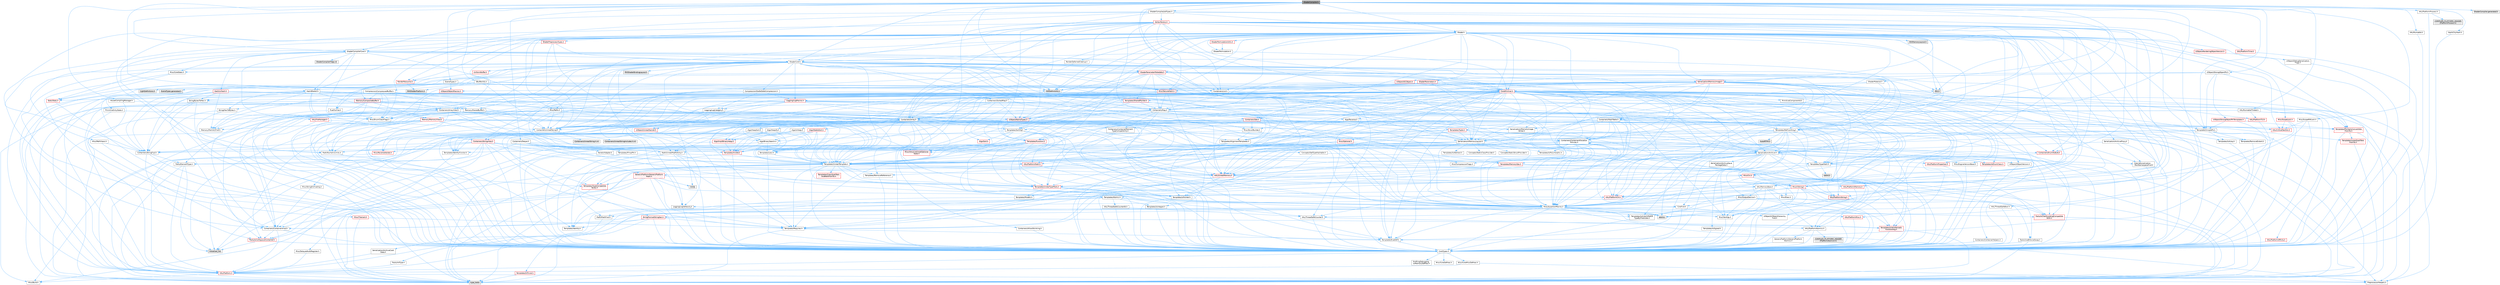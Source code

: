 digraph "ShaderCompiler.h"
{
 // INTERACTIVE_SVG=YES
 // LATEX_PDF_SIZE
  bgcolor="transparent";
  edge [fontname=Helvetica,fontsize=10,labelfontname=Helvetica,labelfontsize=10];
  node [fontname=Helvetica,fontsize=10,shape=box,height=0.2,width=0.4];
  Node1 [id="Node000001",label="ShaderCompiler.h",height=0.2,width=0.4,color="gray40", fillcolor="grey60", style="filled", fontcolor="black",tooltip=" "];
  Node1 -> Node2 [id="edge1_Node000001_Node000002",color="steelblue1",style="solid",tooltip=" "];
  Node2 [id="Node000002",label="Templates/RefCounting.h",height=0.2,width=0.4,color="grey40", fillcolor="white", style="filled",URL="$d4/d7e/RefCounting_8h.html",tooltip=" "];
  Node2 -> Node3 [id="edge2_Node000002_Node000003",color="steelblue1",style="solid",tooltip=" "];
  Node3 [id="Node000003",label="CoreTypes.h",height=0.2,width=0.4,color="grey40", fillcolor="white", style="filled",URL="$dc/dec/CoreTypes_8h.html",tooltip=" "];
  Node3 -> Node4 [id="edge3_Node000003_Node000004",color="steelblue1",style="solid",tooltip=" "];
  Node4 [id="Node000004",label="HAL/Platform.h",height=0.2,width=0.4,color="red", fillcolor="#FFF0F0", style="filled",URL="$d9/dd0/Platform_8h.html",tooltip=" "];
  Node4 -> Node5 [id="edge4_Node000004_Node000005",color="steelblue1",style="solid",tooltip=" "];
  Node5 [id="Node000005",label="Misc/Build.h",height=0.2,width=0.4,color="grey40", fillcolor="white", style="filled",URL="$d3/dbb/Build_8h.html",tooltip=" "];
  Node4 -> Node7 [id="edge5_Node000004_Node000007",color="steelblue1",style="solid",tooltip=" "];
  Node7 [id="Node000007",label="type_traits",height=0.2,width=0.4,color="grey60", fillcolor="#E0E0E0", style="filled",tooltip=" "];
  Node4 -> Node8 [id="edge6_Node000004_Node000008",color="steelblue1",style="solid",tooltip=" "];
  Node8 [id="Node000008",label="PreprocessorHelpers.h",height=0.2,width=0.4,color="grey40", fillcolor="white", style="filled",URL="$db/ddb/PreprocessorHelpers_8h.html",tooltip=" "];
  Node3 -> Node14 [id="edge7_Node000003_Node000014",color="steelblue1",style="solid",tooltip=" "];
  Node14 [id="Node000014",label="ProfilingDebugging\l/UMemoryDefines.h",height=0.2,width=0.4,color="grey40", fillcolor="white", style="filled",URL="$d2/da2/UMemoryDefines_8h.html",tooltip=" "];
  Node3 -> Node15 [id="edge8_Node000003_Node000015",color="steelblue1",style="solid",tooltip=" "];
  Node15 [id="Node000015",label="Misc/CoreMiscDefines.h",height=0.2,width=0.4,color="grey40", fillcolor="white", style="filled",URL="$da/d38/CoreMiscDefines_8h.html",tooltip=" "];
  Node15 -> Node4 [id="edge9_Node000015_Node000004",color="steelblue1",style="solid",tooltip=" "];
  Node15 -> Node8 [id="edge10_Node000015_Node000008",color="steelblue1",style="solid",tooltip=" "];
  Node3 -> Node16 [id="edge11_Node000003_Node000016",color="steelblue1",style="solid",tooltip=" "];
  Node16 [id="Node000016",label="Misc/CoreDefines.h",height=0.2,width=0.4,color="grey40", fillcolor="white", style="filled",URL="$d3/dd2/CoreDefines_8h.html",tooltip=" "];
  Node2 -> Node17 [id="edge12_Node000002_Node000017",color="steelblue1",style="solid",tooltip=" "];
  Node17 [id="Node000017",label="AutoRTFM.h",height=0.2,width=0.4,color="grey60", fillcolor="#E0E0E0", style="filled",tooltip=" "];
  Node2 -> Node18 [id="edge13_Node000002_Node000018",color="steelblue1",style="solid",tooltip=" "];
  Node18 [id="Node000018",label="HAL/PlatformAtomics.h",height=0.2,width=0.4,color="grey40", fillcolor="white", style="filled",URL="$d3/d36/PlatformAtomics_8h.html",tooltip=" "];
  Node18 -> Node3 [id="edge14_Node000018_Node000003",color="steelblue1",style="solid",tooltip=" "];
  Node18 -> Node19 [id="edge15_Node000018_Node000019",color="steelblue1",style="solid",tooltip=" "];
  Node19 [id="Node000019",label="GenericPlatform/GenericPlatform\lAtomics.h",height=0.2,width=0.4,color="grey40", fillcolor="white", style="filled",URL="$da/d72/GenericPlatformAtomics_8h.html",tooltip=" "];
  Node19 -> Node3 [id="edge16_Node000019_Node000003",color="steelblue1",style="solid",tooltip=" "];
  Node18 -> Node20 [id="edge17_Node000018_Node000020",color="steelblue1",style="solid",tooltip=" "];
  Node20 [id="Node000020",label="COMPILED_PLATFORM_HEADER\l(PlatformAtomics.h)",height=0.2,width=0.4,color="grey60", fillcolor="#E0E0E0", style="filled",tooltip=" "];
  Node2 -> Node8 [id="edge18_Node000002_Node000008",color="steelblue1",style="solid",tooltip=" "];
  Node2 -> Node21 [id="edge19_Node000002_Node000021",color="steelblue1",style="solid",tooltip=" "];
  Node21 [id="Node000021",label="HAL/ThreadSafeCounter.h",height=0.2,width=0.4,color="grey40", fillcolor="white", style="filled",URL="$dc/dc9/ThreadSafeCounter_8h.html",tooltip=" "];
  Node21 -> Node3 [id="edge20_Node000021_Node000003",color="steelblue1",style="solid",tooltip=" "];
  Node21 -> Node18 [id="edge21_Node000021_Node000018",color="steelblue1",style="solid",tooltip=" "];
  Node2 -> Node22 [id="edge22_Node000002_Node000022",color="steelblue1",style="solid",tooltip=" "];
  Node22 [id="Node000022",label="Misc/AssertionMacros.h",height=0.2,width=0.4,color="grey40", fillcolor="white", style="filled",URL="$d0/dfa/AssertionMacros_8h.html",tooltip=" "];
  Node22 -> Node3 [id="edge23_Node000022_Node000003",color="steelblue1",style="solid",tooltip=" "];
  Node22 -> Node4 [id="edge24_Node000022_Node000004",color="steelblue1",style="solid",tooltip=" "];
  Node22 -> Node23 [id="edge25_Node000022_Node000023",color="steelblue1",style="solid",tooltip=" "];
  Node23 [id="Node000023",label="HAL/PlatformMisc.h",height=0.2,width=0.4,color="red", fillcolor="#FFF0F0", style="filled",URL="$d0/df5/PlatformMisc_8h.html",tooltip=" "];
  Node23 -> Node3 [id="edge26_Node000023_Node000003",color="steelblue1",style="solid",tooltip=" "];
  Node22 -> Node8 [id="edge27_Node000022_Node000008",color="steelblue1",style="solid",tooltip=" "];
  Node22 -> Node56 [id="edge28_Node000022_Node000056",color="steelblue1",style="solid",tooltip=" "];
  Node56 [id="Node000056",label="Templates/EnableIf.h",height=0.2,width=0.4,color="grey40", fillcolor="white", style="filled",URL="$d7/d60/EnableIf_8h.html",tooltip=" "];
  Node56 -> Node3 [id="edge29_Node000056_Node000003",color="steelblue1",style="solid",tooltip=" "];
  Node22 -> Node57 [id="edge30_Node000022_Node000057",color="steelblue1",style="solid",tooltip=" "];
  Node57 [id="Node000057",label="Templates/IsArrayOrRefOf\lTypeByPredicate.h",height=0.2,width=0.4,color="grey40", fillcolor="white", style="filled",URL="$d6/da1/IsArrayOrRefOfTypeByPredicate_8h.html",tooltip=" "];
  Node57 -> Node3 [id="edge31_Node000057_Node000003",color="steelblue1",style="solid",tooltip=" "];
  Node22 -> Node58 [id="edge32_Node000022_Node000058",color="steelblue1",style="solid",tooltip=" "];
  Node58 [id="Node000058",label="Templates/IsValidVariadic\lFunctionArg.h",height=0.2,width=0.4,color="red", fillcolor="#FFF0F0", style="filled",URL="$d0/dc8/IsValidVariadicFunctionArg_8h.html",tooltip=" "];
  Node58 -> Node3 [id="edge33_Node000058_Node000003",color="steelblue1",style="solid",tooltip=" "];
  Node58 -> Node7 [id="edge34_Node000058_Node000007",color="steelblue1",style="solid",tooltip=" "];
  Node22 -> Node60 [id="edge35_Node000022_Node000060",color="steelblue1",style="solid",tooltip=" "];
  Node60 [id="Node000060",label="Traits/IsCharEncodingCompatible\lWith.h",height=0.2,width=0.4,color="red", fillcolor="#FFF0F0", style="filled",URL="$df/dd1/IsCharEncodingCompatibleWith_8h.html",tooltip=" "];
  Node60 -> Node7 [id="edge36_Node000060_Node000007",color="steelblue1",style="solid",tooltip=" "];
  Node22 -> Node62 [id="edge37_Node000022_Node000062",color="steelblue1",style="solid",tooltip=" "];
  Node62 [id="Node000062",label="Misc/VarArgs.h",height=0.2,width=0.4,color="grey40", fillcolor="white", style="filled",URL="$d5/d6f/VarArgs_8h.html",tooltip=" "];
  Node62 -> Node3 [id="edge38_Node000062_Node000003",color="steelblue1",style="solid",tooltip=" "];
  Node22 -> Node63 [id="edge39_Node000022_Node000063",color="steelblue1",style="solid",tooltip=" "];
  Node63 [id="Node000063",label="String/FormatStringSan.h",height=0.2,width=0.4,color="red", fillcolor="#FFF0F0", style="filled",URL="$d3/d8b/FormatStringSan_8h.html",tooltip=" "];
  Node63 -> Node7 [id="edge40_Node000063_Node000007",color="steelblue1",style="solid",tooltip=" "];
  Node63 -> Node3 [id="edge41_Node000063_Node000003",color="steelblue1",style="solid",tooltip=" "];
  Node63 -> Node64 [id="edge42_Node000063_Node000064",color="steelblue1",style="solid",tooltip=" "];
  Node64 [id="Node000064",label="Templates/Requires.h",height=0.2,width=0.4,color="grey40", fillcolor="white", style="filled",URL="$dc/d96/Requires_8h.html",tooltip=" "];
  Node64 -> Node56 [id="edge43_Node000064_Node000056",color="steelblue1",style="solid",tooltip=" "];
  Node64 -> Node7 [id="edge44_Node000064_Node000007",color="steelblue1",style="solid",tooltip=" "];
  Node63 -> Node65 [id="edge45_Node000063_Node000065",color="steelblue1",style="solid",tooltip=" "];
  Node65 [id="Node000065",label="Templates/Identity.h",height=0.2,width=0.4,color="grey40", fillcolor="white", style="filled",URL="$d0/dd5/Identity_8h.html",tooltip=" "];
  Node63 -> Node58 [id="edge46_Node000063_Node000058",color="steelblue1",style="solid",tooltip=" "];
  Node63 -> Node31 [id="edge47_Node000063_Node000031",color="steelblue1",style="solid",tooltip=" "];
  Node31 [id="Node000031",label="Containers/ContainersFwd.h",height=0.2,width=0.4,color="grey40", fillcolor="white", style="filled",URL="$d4/d0a/ContainersFwd_8h.html",tooltip=" "];
  Node31 -> Node4 [id="edge48_Node000031_Node000004",color="steelblue1",style="solid",tooltip=" "];
  Node31 -> Node3 [id="edge49_Node000031_Node000003",color="steelblue1",style="solid",tooltip=" "];
  Node31 -> Node28 [id="edge50_Node000031_Node000028",color="steelblue1",style="solid",tooltip=" "];
  Node28 [id="Node000028",label="Traits/IsContiguousContainer.h",height=0.2,width=0.4,color="red", fillcolor="#FFF0F0", style="filled",URL="$d5/d3c/IsContiguousContainer_8h.html",tooltip=" "];
  Node28 -> Node3 [id="edge51_Node000028_Node000003",color="steelblue1",style="solid",tooltip=" "];
  Node28 -> Node27 [id="edge52_Node000028_Node000027",color="steelblue1",style="solid",tooltip=" "];
  Node27 [id="Node000027",label="initializer_list",height=0.2,width=0.4,color="grey60", fillcolor="#E0E0E0", style="filled",tooltip=" "];
  Node22 -> Node69 [id="edge53_Node000022_Node000069",color="steelblue1",style="solid",tooltip=" "];
  Node69 [id="Node000069",label="atomic",height=0.2,width=0.4,color="grey60", fillcolor="#E0E0E0", style="filled",tooltip=" "];
  Node2 -> Node5 [id="edge54_Node000002_Node000005",color="steelblue1",style="solid",tooltip=" "];
  Node2 -> Node70 [id="edge55_Node000002_Node000070",color="steelblue1",style="solid",tooltip=" "];
  Node70 [id="Node000070",label="Serialization/Archive.h",height=0.2,width=0.4,color="grey40", fillcolor="white", style="filled",URL="$d7/d3b/Archive_8h.html",tooltip=" "];
  Node70 -> Node30 [id="edge56_Node000070_Node000030",color="steelblue1",style="solid",tooltip=" "];
  Node30 [id="Node000030",label="CoreFwd.h",height=0.2,width=0.4,color="grey40", fillcolor="white", style="filled",URL="$d1/d1e/CoreFwd_8h.html",tooltip=" "];
  Node30 -> Node3 [id="edge57_Node000030_Node000003",color="steelblue1",style="solid",tooltip=" "];
  Node30 -> Node31 [id="edge58_Node000030_Node000031",color="steelblue1",style="solid",tooltip=" "];
  Node30 -> Node32 [id="edge59_Node000030_Node000032",color="steelblue1",style="solid",tooltip=" "];
  Node32 [id="Node000032",label="Math/MathFwd.h",height=0.2,width=0.4,color="grey40", fillcolor="white", style="filled",URL="$d2/d10/MathFwd_8h.html",tooltip=" "];
  Node32 -> Node4 [id="edge60_Node000032_Node000004",color="steelblue1",style="solid",tooltip=" "];
  Node30 -> Node33 [id="edge61_Node000030_Node000033",color="steelblue1",style="solid",tooltip=" "];
  Node33 [id="Node000033",label="UObject/UObjectHierarchy\lFwd.h",height=0.2,width=0.4,color="grey40", fillcolor="white", style="filled",URL="$d3/d13/UObjectHierarchyFwd_8h.html",tooltip=" "];
  Node70 -> Node3 [id="edge62_Node000070_Node000003",color="steelblue1",style="solid",tooltip=" "];
  Node70 -> Node71 [id="edge63_Node000070_Node000071",color="steelblue1",style="solid",tooltip=" "];
  Node71 [id="Node000071",label="HAL/PlatformProperties.h",height=0.2,width=0.4,color="red", fillcolor="#FFF0F0", style="filled",URL="$d9/db0/PlatformProperties_8h.html",tooltip=" "];
  Node71 -> Node3 [id="edge64_Node000071_Node000003",color="steelblue1",style="solid",tooltip=" "];
  Node70 -> Node74 [id="edge65_Node000070_Node000074",color="steelblue1",style="solid",tooltip=" "];
  Node74 [id="Node000074",label="Internationalization\l/TextNamespaceFwd.h",height=0.2,width=0.4,color="grey40", fillcolor="white", style="filled",URL="$d8/d97/TextNamespaceFwd_8h.html",tooltip=" "];
  Node74 -> Node3 [id="edge66_Node000074_Node000003",color="steelblue1",style="solid",tooltip=" "];
  Node70 -> Node32 [id="edge67_Node000070_Node000032",color="steelblue1",style="solid",tooltip=" "];
  Node70 -> Node22 [id="edge68_Node000070_Node000022",color="steelblue1",style="solid",tooltip=" "];
  Node70 -> Node5 [id="edge69_Node000070_Node000005",color="steelblue1",style="solid",tooltip=" "];
  Node70 -> Node46 [id="edge70_Node000070_Node000046",color="steelblue1",style="solid",tooltip=" "];
  Node46 [id="Node000046",label="Misc/CompressionFlags.h",height=0.2,width=0.4,color="grey40", fillcolor="white", style="filled",URL="$d9/d76/CompressionFlags_8h.html",tooltip=" "];
  Node70 -> Node75 [id="edge71_Node000070_Node000075",color="steelblue1",style="solid",tooltip=" "];
  Node75 [id="Node000075",label="Misc/EngineVersionBase.h",height=0.2,width=0.4,color="grey40", fillcolor="white", style="filled",URL="$d5/d2b/EngineVersionBase_8h.html",tooltip=" "];
  Node75 -> Node3 [id="edge72_Node000075_Node000003",color="steelblue1",style="solid",tooltip=" "];
  Node70 -> Node62 [id="edge73_Node000070_Node000062",color="steelblue1",style="solid",tooltip=" "];
  Node70 -> Node76 [id="edge74_Node000070_Node000076",color="steelblue1",style="solid",tooltip=" "];
  Node76 [id="Node000076",label="Serialization/ArchiveCook\lData.h",height=0.2,width=0.4,color="grey40", fillcolor="white", style="filled",URL="$dc/db6/ArchiveCookData_8h.html",tooltip=" "];
  Node76 -> Node4 [id="edge75_Node000076_Node000004",color="steelblue1",style="solid",tooltip=" "];
  Node70 -> Node77 [id="edge76_Node000070_Node000077",color="steelblue1",style="solid",tooltip=" "];
  Node77 [id="Node000077",label="Serialization/ArchiveSave\lPackageData.h",height=0.2,width=0.4,color="grey40", fillcolor="white", style="filled",URL="$d1/d37/ArchiveSavePackageData_8h.html",tooltip=" "];
  Node70 -> Node56 [id="edge77_Node000070_Node000056",color="steelblue1",style="solid",tooltip=" "];
  Node70 -> Node57 [id="edge78_Node000070_Node000057",color="steelblue1",style="solid",tooltip=" "];
  Node70 -> Node78 [id="edge79_Node000070_Node000078",color="steelblue1",style="solid",tooltip=" "];
  Node78 [id="Node000078",label="Templates/IsEnumClass.h",height=0.2,width=0.4,color="red", fillcolor="#FFF0F0", style="filled",URL="$d7/d15/IsEnumClass_8h.html",tooltip=" "];
  Node78 -> Node3 [id="edge80_Node000078_Node000003",color="steelblue1",style="solid",tooltip=" "];
  Node70 -> Node80 [id="edge81_Node000070_Node000080",color="steelblue1",style="solid",tooltip=" "];
  Node80 [id="Node000080",label="Templates/IsSigned.h",height=0.2,width=0.4,color="grey40", fillcolor="white", style="filled",URL="$d8/dd8/IsSigned_8h.html",tooltip=" "];
  Node80 -> Node3 [id="edge82_Node000080_Node000003",color="steelblue1",style="solid",tooltip=" "];
  Node70 -> Node58 [id="edge83_Node000070_Node000058",color="steelblue1",style="solid",tooltip=" "];
  Node70 -> Node81 [id="edge84_Node000070_Node000081",color="steelblue1",style="solid",tooltip=" "];
  Node81 [id="Node000081",label="Templates/UnrealTemplate.h",height=0.2,width=0.4,color="grey40", fillcolor="white", style="filled",URL="$d4/d24/UnrealTemplate_8h.html",tooltip=" "];
  Node81 -> Node3 [id="edge85_Node000081_Node000003",color="steelblue1",style="solid",tooltip=" "];
  Node81 -> Node82 [id="edge86_Node000081_Node000082",color="steelblue1",style="solid",tooltip=" "];
  Node82 [id="Node000082",label="Templates/IsPointer.h",height=0.2,width=0.4,color="grey40", fillcolor="white", style="filled",URL="$d7/d05/IsPointer_8h.html",tooltip=" "];
  Node82 -> Node3 [id="edge87_Node000082_Node000003",color="steelblue1",style="solid",tooltip=" "];
  Node81 -> Node83 [id="edge88_Node000081_Node000083",color="steelblue1",style="solid",tooltip=" "];
  Node83 [id="Node000083",label="HAL/UnrealMemory.h",height=0.2,width=0.4,color="red", fillcolor="#FFF0F0", style="filled",URL="$d9/d96/UnrealMemory_8h.html",tooltip=" "];
  Node83 -> Node3 [id="edge89_Node000083_Node000003",color="steelblue1",style="solid",tooltip=" "];
  Node83 -> Node87 [id="edge90_Node000083_Node000087",color="steelblue1",style="solid",tooltip=" "];
  Node87 [id="Node000087",label="HAL/MemoryBase.h",height=0.2,width=0.4,color="grey40", fillcolor="white", style="filled",URL="$d6/d9f/MemoryBase_8h.html",tooltip=" "];
  Node87 -> Node3 [id="edge91_Node000087_Node000003",color="steelblue1",style="solid",tooltip=" "];
  Node87 -> Node18 [id="edge92_Node000087_Node000018",color="steelblue1",style="solid",tooltip=" "];
  Node87 -> Node35 [id="edge93_Node000087_Node000035",color="steelblue1",style="solid",tooltip=" "];
  Node35 [id="Node000035",label="HAL/PlatformCrt.h",height=0.2,width=0.4,color="red", fillcolor="#FFF0F0", style="filled",URL="$d8/d75/PlatformCrt_8h.html",tooltip=" "];
  Node87 -> Node88 [id="edge94_Node000087_Node000088",color="steelblue1",style="solid",tooltip=" "];
  Node88 [id="Node000088",label="Misc/Exec.h",height=0.2,width=0.4,color="grey40", fillcolor="white", style="filled",URL="$de/ddb/Exec_8h.html",tooltip=" "];
  Node88 -> Node3 [id="edge95_Node000088_Node000003",color="steelblue1",style="solid",tooltip=" "];
  Node88 -> Node22 [id="edge96_Node000088_Node000022",color="steelblue1",style="solid",tooltip=" "];
  Node87 -> Node89 [id="edge97_Node000087_Node000089",color="steelblue1",style="solid",tooltip=" "];
  Node89 [id="Node000089",label="Misc/OutputDevice.h",height=0.2,width=0.4,color="grey40", fillcolor="white", style="filled",URL="$d7/d32/OutputDevice_8h.html",tooltip=" "];
  Node89 -> Node30 [id="edge98_Node000089_Node000030",color="steelblue1",style="solid",tooltip=" "];
  Node89 -> Node3 [id="edge99_Node000089_Node000003",color="steelblue1",style="solid",tooltip=" "];
  Node89 -> Node90 [id="edge100_Node000089_Node000090",color="steelblue1",style="solid",tooltip=" "];
  Node90 [id="Node000090",label="Logging/LogVerbosity.h",height=0.2,width=0.4,color="grey40", fillcolor="white", style="filled",URL="$d2/d8f/LogVerbosity_8h.html",tooltip=" "];
  Node90 -> Node3 [id="edge101_Node000090_Node000003",color="steelblue1",style="solid",tooltip=" "];
  Node89 -> Node62 [id="edge102_Node000089_Node000062",color="steelblue1",style="solid",tooltip=" "];
  Node89 -> Node57 [id="edge103_Node000089_Node000057",color="steelblue1",style="solid",tooltip=" "];
  Node89 -> Node58 [id="edge104_Node000089_Node000058",color="steelblue1",style="solid",tooltip=" "];
  Node89 -> Node60 [id="edge105_Node000089_Node000060",color="steelblue1",style="solid",tooltip=" "];
  Node87 -> Node91 [id="edge106_Node000087_Node000091",color="steelblue1",style="solid",tooltip=" "];
  Node91 [id="Node000091",label="Templates/Atomic.h",height=0.2,width=0.4,color="grey40", fillcolor="white", style="filled",URL="$d3/d91/Atomic_8h.html",tooltip=" "];
  Node91 -> Node21 [id="edge107_Node000091_Node000021",color="steelblue1",style="solid",tooltip=" "];
  Node91 -> Node92 [id="edge108_Node000091_Node000092",color="steelblue1",style="solid",tooltip=" "];
  Node92 [id="Node000092",label="HAL/ThreadSafeCounter64.h",height=0.2,width=0.4,color="grey40", fillcolor="white", style="filled",URL="$d0/d12/ThreadSafeCounter64_8h.html",tooltip=" "];
  Node92 -> Node3 [id="edge109_Node000092_Node000003",color="steelblue1",style="solid",tooltip=" "];
  Node92 -> Node21 [id="edge110_Node000092_Node000021",color="steelblue1",style="solid",tooltip=" "];
  Node91 -> Node93 [id="edge111_Node000091_Node000093",color="steelblue1",style="solid",tooltip=" "];
  Node93 [id="Node000093",label="Templates/IsIntegral.h",height=0.2,width=0.4,color="grey40", fillcolor="white", style="filled",URL="$da/d64/IsIntegral_8h.html",tooltip=" "];
  Node93 -> Node3 [id="edge112_Node000093_Node000003",color="steelblue1",style="solid",tooltip=" "];
  Node91 -> Node94 [id="edge113_Node000091_Node000094",color="steelblue1",style="solid",tooltip=" "];
  Node94 [id="Node000094",label="Templates/IsTrivial.h",height=0.2,width=0.4,color="red", fillcolor="#FFF0F0", style="filled",URL="$da/d4c/IsTrivial_8h.html",tooltip=" "];
  Node94 -> Node7 [id="edge114_Node000094_Node000007",color="steelblue1",style="solid",tooltip=" "];
  Node91 -> Node97 [id="edge115_Node000091_Node000097",color="steelblue1",style="solid",tooltip=" "];
  Node97 [id="Node000097",label="Traits/IntType.h",height=0.2,width=0.4,color="grey40", fillcolor="white", style="filled",URL="$d7/deb/IntType_8h.html",tooltip=" "];
  Node97 -> Node4 [id="edge116_Node000097_Node000004",color="steelblue1",style="solid",tooltip=" "];
  Node91 -> Node69 [id="edge117_Node000091_Node000069",color="steelblue1",style="solid",tooltip=" "];
  Node83 -> Node98 [id="edge118_Node000083_Node000098",color="steelblue1",style="solid",tooltip=" "];
  Node98 [id="Node000098",label="HAL/PlatformMemory.h",height=0.2,width=0.4,color="red", fillcolor="#FFF0F0", style="filled",URL="$de/d68/PlatformMemory_8h.html",tooltip=" "];
  Node98 -> Node3 [id="edge119_Node000098_Node000003",color="steelblue1",style="solid",tooltip=" "];
  Node83 -> Node82 [id="edge120_Node000083_Node000082",color="steelblue1",style="solid",tooltip=" "];
  Node81 -> Node101 [id="edge121_Node000081_Node000101",color="steelblue1",style="solid",tooltip=" "];
  Node101 [id="Node000101",label="Templates/CopyQualifiers\lAndRefsFromTo.h",height=0.2,width=0.4,color="red", fillcolor="#FFF0F0", style="filled",URL="$d3/db3/CopyQualifiersAndRefsFromTo_8h.html",tooltip=" "];
  Node81 -> Node103 [id="edge122_Node000081_Node000103",color="steelblue1",style="solid",tooltip=" "];
  Node103 [id="Node000103",label="Templates/UnrealTypeTraits.h",height=0.2,width=0.4,color="red", fillcolor="#FFF0F0", style="filled",URL="$d2/d2d/UnrealTypeTraits_8h.html",tooltip=" "];
  Node103 -> Node3 [id="edge123_Node000103_Node000003",color="steelblue1",style="solid",tooltip=" "];
  Node103 -> Node82 [id="edge124_Node000103_Node000082",color="steelblue1",style="solid",tooltip=" "];
  Node103 -> Node22 [id="edge125_Node000103_Node000022",color="steelblue1",style="solid",tooltip=" "];
  Node103 -> Node56 [id="edge126_Node000103_Node000056",color="steelblue1",style="solid",tooltip=" "];
  Node103 -> Node105 [id="edge127_Node000103_Node000105",color="steelblue1",style="solid",tooltip=" "];
  Node105 [id="Node000105",label="Templates/Models.h",height=0.2,width=0.4,color="grey40", fillcolor="white", style="filled",URL="$d3/d0c/Models_8h.html",tooltip=" "];
  Node105 -> Node65 [id="edge128_Node000105_Node000065",color="steelblue1",style="solid",tooltip=" "];
  Node81 -> Node108 [id="edge129_Node000081_Node000108",color="steelblue1",style="solid",tooltip=" "];
  Node108 [id="Node000108",label="Templates/RemoveReference.h",height=0.2,width=0.4,color="grey40", fillcolor="white", style="filled",URL="$da/dbe/RemoveReference_8h.html",tooltip=" "];
  Node108 -> Node3 [id="edge130_Node000108_Node000003",color="steelblue1",style="solid",tooltip=" "];
  Node81 -> Node64 [id="edge131_Node000081_Node000064",color="steelblue1",style="solid",tooltip=" "];
  Node81 -> Node109 [id="edge132_Node000081_Node000109",color="steelblue1",style="solid",tooltip=" "];
  Node109 [id="Node000109",label="Templates/TypeCompatible\lBytes.h",height=0.2,width=0.4,color="red", fillcolor="#FFF0F0", style="filled",URL="$df/d0a/TypeCompatibleBytes_8h.html",tooltip=" "];
  Node109 -> Node3 [id="edge133_Node000109_Node000003",color="steelblue1",style="solid",tooltip=" "];
  Node109 -> Node7 [id="edge134_Node000109_Node000007",color="steelblue1",style="solid",tooltip=" "];
  Node81 -> Node65 [id="edge135_Node000081_Node000065",color="steelblue1",style="solid",tooltip=" "];
  Node81 -> Node28 [id="edge136_Node000081_Node000028",color="steelblue1",style="solid",tooltip=" "];
  Node81 -> Node110 [id="edge137_Node000081_Node000110",color="steelblue1",style="solid",tooltip=" "];
  Node110 [id="Node000110",label="Traits/UseBitwiseSwap.h",height=0.2,width=0.4,color="grey40", fillcolor="white", style="filled",URL="$db/df3/UseBitwiseSwap_8h.html",tooltip=" "];
  Node110 -> Node3 [id="edge138_Node000110_Node000003",color="steelblue1",style="solid",tooltip=" "];
  Node110 -> Node7 [id="edge139_Node000110_Node000007",color="steelblue1",style="solid",tooltip=" "];
  Node81 -> Node7 [id="edge140_Node000081_Node000007",color="steelblue1",style="solid",tooltip=" "];
  Node70 -> Node60 [id="edge141_Node000070_Node000060",color="steelblue1",style="solid",tooltip=" "];
  Node70 -> Node111 [id="edge142_Node000070_Node000111",color="steelblue1",style="solid",tooltip=" "];
  Node111 [id="Node000111",label="UObject/ObjectVersion.h",height=0.2,width=0.4,color="grey40", fillcolor="white", style="filled",URL="$da/d63/ObjectVersion_8h.html",tooltip=" "];
  Node111 -> Node3 [id="edge143_Node000111_Node000003",color="steelblue1",style="solid",tooltip=" "];
  Node2 -> Node112 [id="edge144_Node000002_Node000112",color="steelblue1",style="solid",tooltip=" "];
  Node112 [id="Node000112",label="Serialization/MemoryLayout.h",height=0.2,width=0.4,color="grey40", fillcolor="white", style="filled",URL="$d7/d66/MemoryLayout_8h.html",tooltip=" "];
  Node112 -> Node113 [id="edge145_Node000112_Node000113",color="steelblue1",style="solid",tooltip=" "];
  Node113 [id="Node000113",label="Concepts/StaticClassProvider.h",height=0.2,width=0.4,color="grey40", fillcolor="white", style="filled",URL="$dd/d83/StaticClassProvider_8h.html",tooltip=" "];
  Node112 -> Node114 [id="edge146_Node000112_Node000114",color="steelblue1",style="solid",tooltip=" "];
  Node114 [id="Node000114",label="Concepts/StaticStructProvider.h",height=0.2,width=0.4,color="grey40", fillcolor="white", style="filled",URL="$d5/d77/StaticStructProvider_8h.html",tooltip=" "];
  Node112 -> Node115 [id="edge147_Node000112_Node000115",color="steelblue1",style="solid",tooltip=" "];
  Node115 [id="Node000115",label="Containers/EnumAsByte.h",height=0.2,width=0.4,color="red", fillcolor="#FFF0F0", style="filled",URL="$d6/d9a/EnumAsByte_8h.html",tooltip=" "];
  Node115 -> Node3 [id="edge148_Node000115_Node000003",color="steelblue1",style="solid",tooltip=" "];
  Node115 -> Node116 [id="edge149_Node000115_Node000116",color="steelblue1",style="solid",tooltip=" "];
  Node116 [id="Node000116",label="Templates/TypeHash.h",height=0.2,width=0.4,color="grey40", fillcolor="white", style="filled",URL="$d1/d62/TypeHash_8h.html",tooltip=" "];
  Node116 -> Node3 [id="edge150_Node000116_Node000003",color="steelblue1",style="solid",tooltip=" "];
  Node116 -> Node64 [id="edge151_Node000116_Node000064",color="steelblue1",style="solid",tooltip=" "];
  Node116 -> Node117 [id="edge152_Node000116_Node000117",color="steelblue1",style="solid",tooltip=" "];
  Node117 [id="Node000117",label="Misc/Crc.h",height=0.2,width=0.4,color="red", fillcolor="#FFF0F0", style="filled",URL="$d4/dd2/Crc_8h.html",tooltip=" "];
  Node117 -> Node3 [id="edge153_Node000117_Node000003",color="steelblue1",style="solid",tooltip=" "];
  Node117 -> Node85 [id="edge154_Node000117_Node000085",color="steelblue1",style="solid",tooltip=" "];
  Node85 [id="Node000085",label="HAL/PlatformString.h",height=0.2,width=0.4,color="red", fillcolor="#FFF0F0", style="filled",URL="$db/db5/PlatformString_8h.html",tooltip=" "];
  Node85 -> Node3 [id="edge155_Node000085_Node000003",color="steelblue1",style="solid",tooltip=" "];
  Node117 -> Node22 [id="edge156_Node000117_Node000022",color="steelblue1",style="solid",tooltip=" "];
  Node117 -> Node118 [id="edge157_Node000117_Node000118",color="steelblue1",style="solid",tooltip=" "];
  Node118 [id="Node000118",label="Misc/CString.h",height=0.2,width=0.4,color="red", fillcolor="#FFF0F0", style="filled",URL="$d2/d49/CString_8h.html",tooltip=" "];
  Node118 -> Node3 [id="edge158_Node000118_Node000003",color="steelblue1",style="solid",tooltip=" "];
  Node118 -> Node35 [id="edge159_Node000118_Node000035",color="steelblue1",style="solid",tooltip=" "];
  Node118 -> Node85 [id="edge160_Node000118_Node000085",color="steelblue1",style="solid",tooltip=" "];
  Node118 -> Node22 [id="edge161_Node000118_Node000022",color="steelblue1",style="solid",tooltip=" "];
  Node118 -> Node62 [id="edge162_Node000118_Node000062",color="steelblue1",style="solid",tooltip=" "];
  Node118 -> Node57 [id="edge163_Node000118_Node000057",color="steelblue1",style="solid",tooltip=" "];
  Node118 -> Node58 [id="edge164_Node000118_Node000058",color="steelblue1",style="solid",tooltip=" "];
  Node118 -> Node60 [id="edge165_Node000118_Node000060",color="steelblue1",style="solid",tooltip=" "];
  Node117 -> Node103 [id="edge166_Node000117_Node000103",color="steelblue1",style="solid",tooltip=" "];
  Node116 -> Node122 [id="edge167_Node000116_Node000122",color="steelblue1",style="solid",tooltip=" "];
  Node122 [id="Node000122",label="stdint.h",height=0.2,width=0.4,color="grey60", fillcolor="#E0E0E0", style="filled",tooltip=" "];
  Node116 -> Node7 [id="edge168_Node000116_Node000007",color="steelblue1",style="solid",tooltip=" "];
  Node112 -> Node25 [id="edge169_Node000112_Node000025",color="steelblue1",style="solid",tooltip=" "];
  Node25 [id="Node000025",label="Containers/StringFwd.h",height=0.2,width=0.4,color="grey40", fillcolor="white", style="filled",URL="$df/d37/StringFwd_8h.html",tooltip=" "];
  Node25 -> Node3 [id="edge170_Node000025_Node000003",color="steelblue1",style="solid",tooltip=" "];
  Node25 -> Node26 [id="edge171_Node000025_Node000026",color="steelblue1",style="solid",tooltip=" "];
  Node26 [id="Node000026",label="Traits/ElementType.h",height=0.2,width=0.4,color="grey40", fillcolor="white", style="filled",URL="$d5/d4f/ElementType_8h.html",tooltip=" "];
  Node26 -> Node4 [id="edge172_Node000026_Node000004",color="steelblue1",style="solid",tooltip=" "];
  Node26 -> Node27 [id="edge173_Node000026_Node000027",color="steelblue1",style="solid",tooltip=" "];
  Node26 -> Node7 [id="edge174_Node000026_Node000007",color="steelblue1",style="solid",tooltip=" "];
  Node25 -> Node28 [id="edge175_Node000025_Node000028",color="steelblue1",style="solid",tooltip=" "];
  Node112 -> Node83 [id="edge176_Node000112_Node000083",color="steelblue1",style="solid",tooltip=" "];
  Node112 -> Node123 [id="edge177_Node000112_Node000123",color="steelblue1",style="solid",tooltip=" "];
  Node123 [id="Node000123",label="Misc/DelayedAutoRegister.h",height=0.2,width=0.4,color="grey40", fillcolor="white", style="filled",URL="$d1/dda/DelayedAutoRegister_8h.html",tooltip=" "];
  Node123 -> Node4 [id="edge178_Node000123_Node000004",color="steelblue1",style="solid",tooltip=" "];
  Node112 -> Node56 [id="edge179_Node000112_Node000056",color="steelblue1",style="solid",tooltip=" "];
  Node112 -> Node124 [id="edge180_Node000112_Node000124",color="steelblue1",style="solid",tooltip=" "];
  Node124 [id="Node000124",label="Templates/IsAbstract.h",height=0.2,width=0.4,color="grey40", fillcolor="white", style="filled",URL="$d8/db7/IsAbstract_8h.html",tooltip=" "];
  Node112 -> Node125 [id="edge181_Node000112_Node000125",color="steelblue1",style="solid",tooltip=" "];
  Node125 [id="Node000125",label="Templates/IsPolymorphic.h",height=0.2,width=0.4,color="grey40", fillcolor="white", style="filled",URL="$dc/d20/IsPolymorphic_8h.html",tooltip=" "];
  Node112 -> Node105 [id="edge182_Node000112_Node000105",color="steelblue1",style="solid",tooltip=" "];
  Node112 -> Node81 [id="edge183_Node000112_Node000081",color="steelblue1",style="solid",tooltip=" "];
  Node2 -> Node64 [id="edge184_Node000002_Node000064",color="steelblue1",style="solid",tooltip=" "];
  Node2 -> Node116 [id="edge185_Node000002_Node000116",color="steelblue1",style="solid",tooltip=" "];
  Node2 -> Node81 [id="edge186_Node000002_Node000081",color="steelblue1",style="solid",tooltip=" "];
  Node2 -> Node69 [id="edge187_Node000002_Node000069",color="steelblue1",style="solid",tooltip=" "];
  Node2 -> Node7 [id="edge188_Node000002_Node000007",color="steelblue1",style="solid",tooltip=" "];
  Node1 -> Node126 [id="edge189_Node000001_Node000126",color="steelblue1",style="solid",tooltip=" "];
  Node126 [id="Node000126",label="HAL/PlatformProcess.h",height=0.2,width=0.4,color="grey40", fillcolor="white", style="filled",URL="$d7/d52/PlatformProcess_8h.html",tooltip=" "];
  Node126 -> Node3 [id="edge190_Node000126_Node000003",color="steelblue1",style="solid",tooltip=" "];
  Node126 -> Node127 [id="edge191_Node000126_Node000127",color="steelblue1",style="solid",tooltip=" "];
  Node127 [id="Node000127",label="COMPILED_PLATFORM_HEADER\l(PlatformProcess.h)",height=0.2,width=0.4,color="grey60", fillcolor="#E0E0E0", style="filled",tooltip=" "];
  Node1 -> Node128 [id="edge192_Node000001_Node000128",color="steelblue1",style="solid",tooltip=" "];
  Node128 [id="Node000128",label="ShaderCore.h",height=0.2,width=0.4,color="grey40", fillcolor="white", style="filled",URL="$d2/dc9/ShaderCore_8h.html",tooltip=" "];
  Node128 -> Node129 [id="edge193_Node000128_Node000129",color="steelblue1",style="solid",tooltip=" "];
  Node129 [id="Node000129",label="Compression/OodleDataCompression.h",height=0.2,width=0.4,color="grey40", fillcolor="white", style="filled",URL="$d9/de8/OodleDataCompression_8h.html",tooltip=" "];
  Node129 -> Node130 [id="edge194_Node000129_Node000130",color="steelblue1",style="solid",tooltip=" "];
  Node130 [id="Node000130",label="Containers/UnrealString.h",height=0.2,width=0.4,color="grey40", fillcolor="white", style="filled",URL="$d5/dba/UnrealString_8h.html",tooltip=" "];
  Node130 -> Node131 [id="edge195_Node000130_Node000131",color="steelblue1",style="solid",tooltip=" "];
  Node131 [id="Node000131",label="Containers/UnrealStringIncludes.h.inl",height=0.2,width=0.4,color="grey60", fillcolor="#E0E0E0", style="filled",tooltip=" "];
  Node130 -> Node132 [id="edge196_Node000130_Node000132",color="steelblue1",style="solid",tooltip=" "];
  Node132 [id="Node000132",label="Containers/UnrealString.h.inl",height=0.2,width=0.4,color="grey60", fillcolor="#E0E0E0", style="filled",tooltip=" "];
  Node130 -> Node133 [id="edge197_Node000130_Node000133",color="steelblue1",style="solid",tooltip=" "];
  Node133 [id="Node000133",label="Misc/StringFormatArg.h",height=0.2,width=0.4,color="grey40", fillcolor="white", style="filled",URL="$d2/d16/StringFormatArg_8h.html",tooltip=" "];
  Node133 -> Node31 [id="edge198_Node000133_Node000031",color="steelblue1",style="solid",tooltip=" "];
  Node129 -> Node3 [id="edge199_Node000129_Node000003",color="steelblue1",style="solid",tooltip=" "];
  Node129 -> Node134 [id="edge200_Node000129_Node000134",color="steelblue1",style="solid",tooltip=" "];
  Node134 [id="Node000134",label="Logging/LogCategory.h",height=0.2,width=0.4,color="grey40", fillcolor="white", style="filled",URL="$d9/d36/LogCategory_8h.html",tooltip=" "];
  Node134 -> Node3 [id="edge201_Node000134_Node000003",color="steelblue1",style="solid",tooltip=" "];
  Node134 -> Node90 [id="edge202_Node000134_Node000090",color="steelblue1",style="solid",tooltip=" "];
  Node134 -> Node135 [id="edge203_Node000134_Node000135",color="steelblue1",style="solid",tooltip=" "];
  Node135 [id="Node000135",label="UObject/NameTypes.h",height=0.2,width=0.4,color="red", fillcolor="#FFF0F0", style="filled",URL="$d6/d35/NameTypes_8h.html",tooltip=" "];
  Node135 -> Node3 [id="edge204_Node000135_Node000003",color="steelblue1",style="solid",tooltip=" "];
  Node135 -> Node22 [id="edge205_Node000135_Node000022",color="steelblue1",style="solid",tooltip=" "];
  Node135 -> Node83 [id="edge206_Node000135_Node000083",color="steelblue1",style="solid",tooltip=" "];
  Node135 -> Node103 [id="edge207_Node000135_Node000103",color="steelblue1",style="solid",tooltip=" "];
  Node135 -> Node81 [id="edge208_Node000135_Node000081",color="steelblue1",style="solid",tooltip=" "];
  Node135 -> Node130 [id="edge209_Node000135_Node000130",color="steelblue1",style="solid",tooltip=" "];
  Node135 -> Node136 [id="edge210_Node000135_Node000136",color="steelblue1",style="solid",tooltip=" "];
  Node136 [id="Node000136",label="HAL/CriticalSection.h",height=0.2,width=0.4,color="red", fillcolor="#FFF0F0", style="filled",URL="$d6/d90/CriticalSection_8h.html",tooltip=" "];
  Node135 -> Node25 [id="edge211_Node000135_Node000025",color="steelblue1",style="solid",tooltip=" "];
  Node135 -> Node179 [id="edge212_Node000135_Node000179",color="steelblue1",style="solid",tooltip=" "];
  Node179 [id="Node000179",label="UObject/UnrealNames.h",height=0.2,width=0.4,color="red", fillcolor="#FFF0F0", style="filled",URL="$d8/db1/UnrealNames_8h.html",tooltip=" "];
  Node179 -> Node3 [id="edge213_Node000179_Node000003",color="steelblue1",style="solid",tooltip=" "];
  Node135 -> Node91 [id="edge214_Node000135_Node000091",color="steelblue1",style="solid",tooltip=" "];
  Node135 -> Node112 [id="edge215_Node000135_Node000112",color="steelblue1",style="solid",tooltip=" "];
  Node135 -> Node151 [id="edge216_Node000135_Node000151",color="steelblue1",style="solid",tooltip=" "];
  Node151 [id="Node000151",label="Misc/IntrusiveUnsetOptional\lState.h",height=0.2,width=0.4,color="red", fillcolor="#FFF0F0", style="filled",URL="$d2/d0a/IntrusiveUnsetOptionalState_8h.html",tooltip=" "];
  Node129 -> Node187 [id="edge217_Node000129_Node000187",color="steelblue1",style="solid",tooltip=" "];
  Node187 [id="Node000187",label="Logging/LogMacros.h",height=0.2,width=0.4,color="red", fillcolor="#FFF0F0", style="filled",URL="$d0/d16/LogMacros_8h.html",tooltip=" "];
  Node187 -> Node130 [id="edge218_Node000187_Node000130",color="steelblue1",style="solid",tooltip=" "];
  Node187 -> Node3 [id="edge219_Node000187_Node000003",color="steelblue1",style="solid",tooltip=" "];
  Node187 -> Node8 [id="edge220_Node000187_Node000008",color="steelblue1",style="solid",tooltip=" "];
  Node187 -> Node134 [id="edge221_Node000187_Node000134",color="steelblue1",style="solid",tooltip=" "];
  Node187 -> Node90 [id="edge222_Node000187_Node000090",color="steelblue1",style="solid",tooltip=" "];
  Node187 -> Node22 [id="edge223_Node000187_Node000022",color="steelblue1",style="solid",tooltip=" "];
  Node187 -> Node5 [id="edge224_Node000187_Node000005",color="steelblue1",style="solid",tooltip=" "];
  Node187 -> Node62 [id="edge225_Node000187_Node000062",color="steelblue1",style="solid",tooltip=" "];
  Node187 -> Node63 [id="edge226_Node000187_Node000063",color="steelblue1",style="solid",tooltip=" "];
  Node187 -> Node56 [id="edge227_Node000187_Node000056",color="steelblue1",style="solid",tooltip=" "];
  Node187 -> Node57 [id="edge228_Node000187_Node000057",color="steelblue1",style="solid",tooltip=" "];
  Node187 -> Node58 [id="edge229_Node000187_Node000058",color="steelblue1",style="solid",tooltip=" "];
  Node187 -> Node60 [id="edge230_Node000187_Node000060",color="steelblue1",style="solid",tooltip=" "];
  Node187 -> Node7 [id="edge231_Node000187_Node000007",color="steelblue1",style="solid",tooltip=" "];
  Node129 -> Node46 [id="edge232_Node000129_Node000046",color="steelblue1",style="solid",tooltip=" "];
  Node128 -> Node190 [id="edge233_Node000128_Node000190",color="steelblue1",style="solid",tooltip=" "];
  Node190 [id="Node000190",label="Compression/CompressedBuffer.h",height=0.2,width=0.4,color="grey40", fillcolor="white", style="filled",URL="$dd/d04/CompressedBuffer_8h.html",tooltip=" "];
  Node190 -> Node4 [id="edge234_Node000190_Node000004",color="steelblue1",style="solid",tooltip=" "];
  Node190 -> Node45 [id="edge235_Node000190_Node000045",color="steelblue1",style="solid",tooltip=" "];
  Node45 [id="Node000045",label="Math/NumericLimits.h",height=0.2,width=0.4,color="grey40", fillcolor="white", style="filled",URL="$df/d1b/NumericLimits_8h.html",tooltip=" "];
  Node45 -> Node3 [id="edge236_Node000045_Node000003",color="steelblue1",style="solid",tooltip=" "];
  Node190 -> Node191 [id="edge237_Node000190_Node000191",color="steelblue1",style="solid",tooltip=" "];
  Node191 [id="Node000191",label="Memory/CompositeBuffer.h",height=0.2,width=0.4,color="red", fillcolor="#FFF0F0", style="filled",URL="$da/d4b/CompositeBuffer_8h.html",tooltip=" "];
  Node191 -> Node150 [id="edge238_Node000191_Node000150",color="steelblue1",style="solid",tooltip=" "];
  Node150 [id="Node000150",label="Containers/Array.h",height=0.2,width=0.4,color="grey40", fillcolor="white", style="filled",URL="$df/dd0/Array_8h.html",tooltip=" "];
  Node150 -> Node3 [id="edge239_Node000150_Node000003",color="steelblue1",style="solid",tooltip=" "];
  Node150 -> Node22 [id="edge240_Node000150_Node000022",color="steelblue1",style="solid",tooltip=" "];
  Node150 -> Node151 [id="edge241_Node000150_Node000151",color="steelblue1",style="solid",tooltip=" "];
  Node150 -> Node153 [id="edge242_Node000150_Node000153",color="steelblue1",style="solid",tooltip=" "];
  Node153 [id="Node000153",label="Misc/ReverseIterate.h",height=0.2,width=0.4,color="red", fillcolor="#FFF0F0", style="filled",URL="$db/de3/ReverseIterate_8h.html",tooltip=" "];
  Node153 -> Node4 [id="edge243_Node000153_Node000004",color="steelblue1",style="solid",tooltip=" "];
  Node150 -> Node83 [id="edge244_Node000150_Node000083",color="steelblue1",style="solid",tooltip=" "];
  Node150 -> Node103 [id="edge245_Node000150_Node000103",color="steelblue1",style="solid",tooltip=" "];
  Node150 -> Node81 [id="edge246_Node000150_Node000081",color="steelblue1",style="solid",tooltip=" "];
  Node150 -> Node155 [id="edge247_Node000150_Node000155",color="steelblue1",style="solid",tooltip=" "];
  Node155 [id="Node000155",label="Containers/AllowShrinking.h",height=0.2,width=0.4,color="grey40", fillcolor="white", style="filled",URL="$d7/d1a/AllowShrinking_8h.html",tooltip=" "];
  Node155 -> Node3 [id="edge248_Node000155_Node000003",color="steelblue1",style="solid",tooltip=" "];
  Node150 -> Node140 [id="edge249_Node000150_Node000140",color="steelblue1",style="solid",tooltip=" "];
  Node140 [id="Node000140",label="Containers/ContainerAllocation\lPolicies.h",height=0.2,width=0.4,color="grey40", fillcolor="white", style="filled",URL="$d7/dff/ContainerAllocationPolicies_8h.html",tooltip=" "];
  Node140 -> Node3 [id="edge250_Node000140_Node000003",color="steelblue1",style="solid",tooltip=" "];
  Node140 -> Node141 [id="edge251_Node000140_Node000141",color="steelblue1",style="solid",tooltip=" "];
  Node141 [id="Node000141",label="Containers/ContainerHelpers.h",height=0.2,width=0.4,color="grey40", fillcolor="white", style="filled",URL="$d7/d33/ContainerHelpers_8h.html",tooltip=" "];
  Node141 -> Node3 [id="edge252_Node000141_Node000003",color="steelblue1",style="solid",tooltip=" "];
  Node140 -> Node140 [id="edge253_Node000140_Node000140",color="steelblue1",style="solid",tooltip=" "];
  Node140 -> Node142 [id="edge254_Node000140_Node000142",color="steelblue1",style="solid",tooltip=" "];
  Node142 [id="Node000142",label="HAL/PlatformMath.h",height=0.2,width=0.4,color="red", fillcolor="#FFF0F0", style="filled",URL="$dc/d53/PlatformMath_8h.html",tooltip=" "];
  Node142 -> Node3 [id="edge255_Node000142_Node000003",color="steelblue1",style="solid",tooltip=" "];
  Node142 -> Node143 [id="edge256_Node000142_Node000143",color="steelblue1",style="solid",tooltip=" "];
  Node143 [id="Node000143",label="GenericPlatform/GenericPlatform\lMath.h",height=0.2,width=0.4,color="red", fillcolor="#FFF0F0", style="filled",URL="$d5/d79/GenericPlatformMath_8h.html",tooltip=" "];
  Node143 -> Node3 [id="edge257_Node000143_Node000003",color="steelblue1",style="solid",tooltip=" "];
  Node143 -> Node31 [id="edge258_Node000143_Node000031",color="steelblue1",style="solid",tooltip=" "];
  Node143 -> Node35 [id="edge259_Node000143_Node000035",color="steelblue1",style="solid",tooltip=" "];
  Node143 -> Node103 [id="edge260_Node000143_Node000103",color="steelblue1",style="solid",tooltip=" "];
  Node143 -> Node64 [id="edge261_Node000143_Node000064",color="steelblue1",style="solid",tooltip=" "];
  Node143 -> Node109 [id="edge262_Node000143_Node000109",color="steelblue1",style="solid",tooltip=" "];
  Node143 -> Node147 [id="edge263_Node000143_Node000147",color="steelblue1",style="solid",tooltip=" "];
  Node147 [id="Node000147",label="limits",height=0.2,width=0.4,color="grey60", fillcolor="#E0E0E0", style="filled",tooltip=" "];
  Node143 -> Node7 [id="edge264_Node000143_Node000007",color="steelblue1",style="solid",tooltip=" "];
  Node140 -> Node83 [id="edge265_Node000140_Node000083",color="steelblue1",style="solid",tooltip=" "];
  Node140 -> Node45 [id="edge266_Node000140_Node000045",color="steelblue1",style="solid",tooltip=" "];
  Node140 -> Node22 [id="edge267_Node000140_Node000022",color="steelblue1",style="solid",tooltip=" "];
  Node140 -> Node125 [id="edge268_Node000140_Node000125",color="steelblue1",style="solid",tooltip=" "];
  Node140 -> Node149 [id="edge269_Node000140_Node000149",color="steelblue1",style="solid",tooltip=" "];
  Node149 [id="Node000149",label="Templates/MemoryOps.h",height=0.2,width=0.4,color="red", fillcolor="#FFF0F0", style="filled",URL="$db/dea/MemoryOps_8h.html",tooltip=" "];
  Node149 -> Node3 [id="edge270_Node000149_Node000003",color="steelblue1",style="solid",tooltip=" "];
  Node149 -> Node83 [id="edge271_Node000149_Node000083",color="steelblue1",style="solid",tooltip=" "];
  Node149 -> Node64 [id="edge272_Node000149_Node000064",color="steelblue1",style="solid",tooltip=" "];
  Node149 -> Node103 [id="edge273_Node000149_Node000103",color="steelblue1",style="solid",tooltip=" "];
  Node149 -> Node110 [id="edge274_Node000149_Node000110",color="steelblue1",style="solid",tooltip=" "];
  Node149 -> Node7 [id="edge275_Node000149_Node000007",color="steelblue1",style="solid",tooltip=" "];
  Node140 -> Node109 [id="edge276_Node000140_Node000109",color="steelblue1",style="solid",tooltip=" "];
  Node140 -> Node7 [id="edge277_Node000140_Node000007",color="steelblue1",style="solid",tooltip=" "];
  Node150 -> Node156 [id="edge278_Node000150_Node000156",color="steelblue1",style="solid",tooltip=" "];
  Node156 [id="Node000156",label="Containers/ContainerElement\lTypeCompatibility.h",height=0.2,width=0.4,color="grey40", fillcolor="white", style="filled",URL="$df/ddf/ContainerElementTypeCompatibility_8h.html",tooltip=" "];
  Node156 -> Node3 [id="edge279_Node000156_Node000003",color="steelblue1",style="solid",tooltip=" "];
  Node156 -> Node103 [id="edge280_Node000156_Node000103",color="steelblue1",style="solid",tooltip=" "];
  Node150 -> Node70 [id="edge281_Node000150_Node000070",color="steelblue1",style="solid",tooltip=" "];
  Node150 -> Node157 [id="edge282_Node000150_Node000157",color="steelblue1",style="solid",tooltip=" "];
  Node157 [id="Node000157",label="Serialization/MemoryImage\lWriter.h",height=0.2,width=0.4,color="grey40", fillcolor="white", style="filled",URL="$d0/d08/MemoryImageWriter_8h.html",tooltip=" "];
  Node157 -> Node3 [id="edge283_Node000157_Node000003",color="steelblue1",style="solid",tooltip=" "];
  Node157 -> Node112 [id="edge284_Node000157_Node000112",color="steelblue1",style="solid",tooltip=" "];
  Node150 -> Node158 [id="edge285_Node000150_Node000158",color="steelblue1",style="solid",tooltip=" "];
  Node158 [id="Node000158",label="Algo/Heapify.h",height=0.2,width=0.4,color="grey40", fillcolor="white", style="filled",URL="$d0/d2a/Heapify_8h.html",tooltip=" "];
  Node158 -> Node159 [id="edge286_Node000158_Node000159",color="steelblue1",style="solid",tooltip=" "];
  Node159 [id="Node000159",label="Algo/Impl/BinaryHeap.h",height=0.2,width=0.4,color="red", fillcolor="#FFF0F0", style="filled",URL="$d7/da3/Algo_2Impl_2BinaryHeap_8h.html",tooltip=" "];
  Node159 -> Node160 [id="edge287_Node000159_Node000160",color="steelblue1",style="solid",tooltip=" "];
  Node160 [id="Node000160",label="Templates/Invoke.h",height=0.2,width=0.4,color="red", fillcolor="#FFF0F0", style="filled",URL="$d7/deb/Invoke_8h.html",tooltip=" "];
  Node160 -> Node3 [id="edge288_Node000160_Node000003",color="steelblue1",style="solid",tooltip=" "];
  Node160 -> Node81 [id="edge289_Node000160_Node000081",color="steelblue1",style="solid",tooltip=" "];
  Node160 -> Node7 [id="edge290_Node000160_Node000007",color="steelblue1",style="solid",tooltip=" "];
  Node159 -> Node7 [id="edge291_Node000159_Node000007",color="steelblue1",style="solid",tooltip=" "];
  Node158 -> Node164 [id="edge292_Node000158_Node000164",color="steelblue1",style="solid",tooltip=" "];
  Node164 [id="Node000164",label="Templates/IdentityFunctor.h",height=0.2,width=0.4,color="grey40", fillcolor="white", style="filled",URL="$d7/d2e/IdentityFunctor_8h.html",tooltip=" "];
  Node164 -> Node4 [id="edge293_Node000164_Node000004",color="steelblue1",style="solid",tooltip=" "];
  Node158 -> Node160 [id="edge294_Node000158_Node000160",color="steelblue1",style="solid",tooltip=" "];
  Node158 -> Node165 [id="edge295_Node000158_Node000165",color="steelblue1",style="solid",tooltip=" "];
  Node165 [id="Node000165",label="Templates/Less.h",height=0.2,width=0.4,color="grey40", fillcolor="white", style="filled",URL="$de/dc8/Less_8h.html",tooltip=" "];
  Node165 -> Node3 [id="edge296_Node000165_Node000003",color="steelblue1",style="solid",tooltip=" "];
  Node165 -> Node81 [id="edge297_Node000165_Node000081",color="steelblue1",style="solid",tooltip=" "];
  Node158 -> Node81 [id="edge298_Node000158_Node000081",color="steelblue1",style="solid",tooltip=" "];
  Node150 -> Node166 [id="edge299_Node000150_Node000166",color="steelblue1",style="solid",tooltip=" "];
  Node166 [id="Node000166",label="Algo/HeapSort.h",height=0.2,width=0.4,color="grey40", fillcolor="white", style="filled",URL="$d3/d92/HeapSort_8h.html",tooltip=" "];
  Node166 -> Node159 [id="edge300_Node000166_Node000159",color="steelblue1",style="solid",tooltip=" "];
  Node166 -> Node164 [id="edge301_Node000166_Node000164",color="steelblue1",style="solid",tooltip=" "];
  Node166 -> Node165 [id="edge302_Node000166_Node000165",color="steelblue1",style="solid",tooltip=" "];
  Node166 -> Node81 [id="edge303_Node000166_Node000081",color="steelblue1",style="solid",tooltip=" "];
  Node150 -> Node167 [id="edge304_Node000150_Node000167",color="steelblue1",style="solid",tooltip=" "];
  Node167 [id="Node000167",label="Algo/IsHeap.h",height=0.2,width=0.4,color="grey40", fillcolor="white", style="filled",URL="$de/d32/IsHeap_8h.html",tooltip=" "];
  Node167 -> Node159 [id="edge305_Node000167_Node000159",color="steelblue1",style="solid",tooltip=" "];
  Node167 -> Node164 [id="edge306_Node000167_Node000164",color="steelblue1",style="solid",tooltip=" "];
  Node167 -> Node160 [id="edge307_Node000167_Node000160",color="steelblue1",style="solid",tooltip=" "];
  Node167 -> Node165 [id="edge308_Node000167_Node000165",color="steelblue1",style="solid",tooltip=" "];
  Node167 -> Node81 [id="edge309_Node000167_Node000081",color="steelblue1",style="solid",tooltip=" "];
  Node150 -> Node159 [id="edge310_Node000150_Node000159",color="steelblue1",style="solid",tooltip=" "];
  Node150 -> Node168 [id="edge311_Node000150_Node000168",color="steelblue1",style="solid",tooltip=" "];
  Node168 [id="Node000168",label="Algo/StableSort.h",height=0.2,width=0.4,color="red", fillcolor="#FFF0F0", style="filled",URL="$d7/d3c/StableSort_8h.html",tooltip=" "];
  Node168 -> Node169 [id="edge312_Node000168_Node000169",color="steelblue1",style="solid",tooltip=" "];
  Node169 [id="Node000169",label="Algo/BinarySearch.h",height=0.2,width=0.4,color="grey40", fillcolor="white", style="filled",URL="$db/db4/BinarySearch_8h.html",tooltip=" "];
  Node169 -> Node164 [id="edge313_Node000169_Node000164",color="steelblue1",style="solid",tooltip=" "];
  Node169 -> Node160 [id="edge314_Node000169_Node000160",color="steelblue1",style="solid",tooltip=" "];
  Node169 -> Node165 [id="edge315_Node000169_Node000165",color="steelblue1",style="solid",tooltip=" "];
  Node168 -> Node164 [id="edge316_Node000168_Node000164",color="steelblue1",style="solid",tooltip=" "];
  Node168 -> Node160 [id="edge317_Node000168_Node000160",color="steelblue1",style="solid",tooltip=" "];
  Node168 -> Node165 [id="edge318_Node000168_Node000165",color="steelblue1",style="solid",tooltip=" "];
  Node168 -> Node81 [id="edge319_Node000168_Node000081",color="steelblue1",style="solid",tooltip=" "];
  Node150 -> Node171 [id="edge320_Node000150_Node000171",color="steelblue1",style="solid",tooltip=" "];
  Node171 [id="Node000171",label="Concepts/GetTypeHashable.h",height=0.2,width=0.4,color="grey40", fillcolor="white", style="filled",URL="$d3/da2/GetTypeHashable_8h.html",tooltip=" "];
  Node171 -> Node3 [id="edge321_Node000171_Node000003",color="steelblue1",style="solid",tooltip=" "];
  Node171 -> Node116 [id="edge322_Node000171_Node000116",color="steelblue1",style="solid",tooltip=" "];
  Node150 -> Node164 [id="edge323_Node000150_Node000164",color="steelblue1",style="solid",tooltip=" "];
  Node150 -> Node160 [id="edge324_Node000150_Node000160",color="steelblue1",style="solid",tooltip=" "];
  Node150 -> Node165 [id="edge325_Node000150_Node000165",color="steelblue1",style="solid",tooltip=" "];
  Node150 -> Node172 [id="edge326_Node000150_Node000172",color="steelblue1",style="solid",tooltip=" "];
  Node172 [id="Node000172",label="Templates/LosesQualifiers\lFromTo.h",height=0.2,width=0.4,color="red", fillcolor="#FFF0F0", style="filled",URL="$d2/db3/LosesQualifiersFromTo_8h.html",tooltip=" "];
  Node172 -> Node7 [id="edge327_Node000172_Node000007",color="steelblue1",style="solid",tooltip=" "];
  Node150 -> Node64 [id="edge328_Node000150_Node000064",color="steelblue1",style="solid",tooltip=" "];
  Node150 -> Node173 [id="edge329_Node000150_Node000173",color="steelblue1",style="solid",tooltip=" "];
  Node173 [id="Node000173",label="Templates/Sorting.h",height=0.2,width=0.4,color="grey40", fillcolor="white", style="filled",URL="$d3/d9e/Sorting_8h.html",tooltip=" "];
  Node173 -> Node3 [id="edge330_Node000173_Node000003",color="steelblue1",style="solid",tooltip=" "];
  Node173 -> Node169 [id="edge331_Node000173_Node000169",color="steelblue1",style="solid",tooltip=" "];
  Node173 -> Node174 [id="edge332_Node000173_Node000174",color="steelblue1",style="solid",tooltip=" "];
  Node174 [id="Node000174",label="Algo/Sort.h",height=0.2,width=0.4,color="red", fillcolor="#FFF0F0", style="filled",URL="$d1/d87/Sort_8h.html",tooltip=" "];
  Node173 -> Node142 [id="edge333_Node000173_Node000142",color="steelblue1",style="solid",tooltip=" "];
  Node173 -> Node165 [id="edge334_Node000173_Node000165",color="steelblue1",style="solid",tooltip=" "];
  Node150 -> Node177 [id="edge335_Node000150_Node000177",color="steelblue1",style="solid",tooltip=" "];
  Node177 [id="Node000177",label="Templates/AlignmentTemplates.h",height=0.2,width=0.4,color="grey40", fillcolor="white", style="filled",URL="$dd/d32/AlignmentTemplates_8h.html",tooltip=" "];
  Node177 -> Node3 [id="edge336_Node000177_Node000003",color="steelblue1",style="solid",tooltip=" "];
  Node177 -> Node93 [id="edge337_Node000177_Node000093",color="steelblue1",style="solid",tooltip=" "];
  Node177 -> Node82 [id="edge338_Node000177_Node000082",color="steelblue1",style="solid",tooltip=" "];
  Node150 -> Node26 [id="edge339_Node000150_Node000026",color="steelblue1",style="solid",tooltip=" "];
  Node150 -> Node147 [id="edge340_Node000150_Node000147",color="steelblue1",style="solid",tooltip=" "];
  Node150 -> Node7 [id="edge341_Node000150_Node000007",color="steelblue1",style="solid",tooltip=" "];
  Node191 -> Node184 [id="edge342_Node000191_Node000184",color="steelblue1",style="solid",tooltip=" "];
  Node184 [id="Node000184",label="Containers/ArrayView.h",height=0.2,width=0.4,color="grey40", fillcolor="white", style="filled",URL="$d7/df4/ArrayView_8h.html",tooltip=" "];
  Node184 -> Node3 [id="edge343_Node000184_Node000003",color="steelblue1",style="solid",tooltip=" "];
  Node184 -> Node31 [id="edge344_Node000184_Node000031",color="steelblue1",style="solid",tooltip=" "];
  Node184 -> Node22 [id="edge345_Node000184_Node000022",color="steelblue1",style="solid",tooltip=" "];
  Node184 -> Node153 [id="edge346_Node000184_Node000153",color="steelblue1",style="solid",tooltip=" "];
  Node184 -> Node151 [id="edge347_Node000184_Node000151",color="steelblue1",style="solid",tooltip=" "];
  Node184 -> Node160 [id="edge348_Node000184_Node000160",color="steelblue1",style="solid",tooltip=" "];
  Node184 -> Node103 [id="edge349_Node000184_Node000103",color="steelblue1",style="solid",tooltip=" "];
  Node184 -> Node26 [id="edge350_Node000184_Node000026",color="steelblue1",style="solid",tooltip=" "];
  Node184 -> Node150 [id="edge351_Node000184_Node000150",color="steelblue1",style="solid",tooltip=" "];
  Node184 -> Node176 [id="edge352_Node000184_Node000176",color="steelblue1",style="solid",tooltip=" "];
  Node176 [id="Node000176",label="Math/UnrealMathUtility.h",height=0.2,width=0.4,color="grey40", fillcolor="white", style="filled",URL="$db/db8/UnrealMathUtility_8h.html",tooltip=" "];
  Node176 -> Node3 [id="edge353_Node000176_Node000003",color="steelblue1",style="solid",tooltip=" "];
  Node176 -> Node22 [id="edge354_Node000176_Node000022",color="steelblue1",style="solid",tooltip=" "];
  Node176 -> Node142 [id="edge355_Node000176_Node000142",color="steelblue1",style="solid",tooltip=" "];
  Node176 -> Node32 [id="edge356_Node000176_Node000032",color="steelblue1",style="solid",tooltip=" "];
  Node176 -> Node65 [id="edge357_Node000176_Node000065",color="steelblue1",style="solid",tooltip=" "];
  Node176 -> Node64 [id="edge358_Node000176_Node000064",color="steelblue1",style="solid",tooltip=" "];
  Node184 -> Node7 [id="edge359_Node000184_Node000007",color="steelblue1",style="solid",tooltip=" "];
  Node191 -> Node31 [id="edge360_Node000191_Node000031",color="steelblue1",style="solid",tooltip=" "];
  Node191 -> Node4 [id="edge361_Node000191_Node000004",color="steelblue1",style="solid",tooltip=" "];
  Node191 -> Node45 [id="edge362_Node000191_Node000045",color="steelblue1",style="solid",tooltip=" "];
  Node191 -> Node192 [id="edge363_Node000191_Node000192",color="steelblue1",style="solid",tooltip=" "];
  Node192 [id="Node000192",label="Memory/MemoryFwd.h",height=0.2,width=0.4,color="grey40", fillcolor="white", style="filled",URL="$df/d72/MemoryFwd_8h.html",tooltip=" "];
  Node191 -> Node193 [id="edge364_Node000191_Node000193",color="steelblue1",style="solid",tooltip=" "];
  Node193 [id="Node000193",label="Memory/MemoryView.h",height=0.2,width=0.4,color="red", fillcolor="#FFF0F0", style="filled",URL="$db/d99/MemoryView_8h.html",tooltip=" "];
  Node193 -> Node3 [id="edge365_Node000193_Node000003",color="steelblue1",style="solid",tooltip=" "];
  Node193 -> Node85 [id="edge366_Node000193_Node000085",color="steelblue1",style="solid",tooltip=" "];
  Node193 -> Node45 [id="edge367_Node000193_Node000045",color="steelblue1",style="solid",tooltip=" "];
  Node193 -> Node176 [id="edge368_Node000193_Node000176",color="steelblue1",style="solid",tooltip=" "];
  Node193 -> Node192 [id="edge369_Node000193_Node000192",color="steelblue1",style="solid",tooltip=" "];
  Node193 -> Node56 [id="edge370_Node000193_Node000056",color="steelblue1",style="solid",tooltip=" "];
  Node193 -> Node65 [id="edge371_Node000193_Node000065",color="steelblue1",style="solid",tooltip=" "];
  Node193 -> Node195 [id="edge372_Node000193_Node000195",color="steelblue1",style="solid",tooltip=" "];
  Node195 [id="Node000195",label="Templates/PointerIsConvertible\lFromTo.h",height=0.2,width=0.4,color="red", fillcolor="#FFF0F0", style="filled",URL="$d6/d65/PointerIsConvertibleFromTo_8h.html",tooltip=" "];
  Node195 -> Node3 [id="edge373_Node000195_Node000003",color="steelblue1",style="solid",tooltip=" "];
  Node195 -> Node172 [id="edge374_Node000195_Node000172",color="steelblue1",style="solid",tooltip=" "];
  Node195 -> Node7 [id="edge375_Node000195_Node000007",color="steelblue1",style="solid",tooltip=" "];
  Node193 -> Node81 [id="edge376_Node000193_Node000081",color="steelblue1",style="solid",tooltip=" "];
  Node193 -> Node28 [id="edge377_Node000193_Node000028",color="steelblue1",style="solid",tooltip=" "];
  Node193 -> Node27 [id="edge378_Node000193_Node000027",color="steelblue1",style="solid",tooltip=" "];
  Node191 -> Node196 [id="edge379_Node000191_Node000196",color="steelblue1",style="solid",tooltip=" "];
  Node196 [id="Node000196",label="Memory/SharedBuffer.h",height=0.2,width=0.4,color="grey40", fillcolor="white", style="filled",URL="$d8/d2c/SharedBuffer_8h.html",tooltip=" "];
  Node196 -> Node31 [id="edge380_Node000196_Node000031",color="steelblue1",style="solid",tooltip=" "];
  Node196 -> Node3 [id="edge381_Node000196_Node000003",color="steelblue1",style="solid",tooltip=" "];
  Node196 -> Node192 [id="edge382_Node000196_Node000192",color="steelblue1",style="solid",tooltip=" "];
  Node196 -> Node193 [id="edge383_Node000196_Node000193",color="steelblue1",style="solid",tooltip=" "];
  Node196 -> Node22 [id="edge384_Node000196_Node000022",color="steelblue1",style="solid",tooltip=" "];
  Node196 -> Node47 [id="edge385_Node000196_Node000047",color="steelblue1",style="solid",tooltip=" "];
  Node47 [id="Node000047",label="Misc/EnumClassFlags.h",height=0.2,width=0.4,color="grey40", fillcolor="white", style="filled",URL="$d8/de7/EnumClassFlags_8h.html",tooltip=" "];
  Node196 -> Node160 [id="edge386_Node000196_Node000160",color="steelblue1",style="solid",tooltip=" "];
  Node196 -> Node116 [id="edge387_Node000196_Node000116",color="steelblue1",style="solid",tooltip=" "];
  Node196 -> Node81 [id="edge388_Node000196_Node000081",color="steelblue1",style="solid",tooltip=" "];
  Node196 -> Node69 [id="edge389_Node000196_Node000069",color="steelblue1",style="solid",tooltip=" "];
  Node196 -> Node7 [id="edge390_Node000196_Node000007",color="steelblue1",style="solid",tooltip=" "];
  Node191 -> Node81 [id="edge391_Node000191_Node000081",color="steelblue1",style="solid",tooltip=" "];
  Node191 -> Node7 [id="edge392_Node000191_Node000007",color="steelblue1",style="solid",tooltip=" "];
  Node190 -> Node192 [id="edge393_Node000190_Node000192",color="steelblue1",style="solid",tooltip=" "];
  Node190 -> Node196 [id="edge394_Node000190_Node000196",color="steelblue1",style="solid",tooltip=" "];
  Node190 -> Node47 [id="edge395_Node000190_Node000047",color="steelblue1",style="solid",tooltip=" "];
  Node190 -> Node108 [id="edge396_Node000190_Node000108",color="steelblue1",style="solid",tooltip=" "];
  Node190 -> Node81 [id="edge397_Node000190_Node000081",color="steelblue1",style="solid",tooltip=" "];
  Node128 -> Node150 [id="edge398_Node000128_Node000150",color="steelblue1",style="solid",tooltip=" "];
  Node128 -> Node184 [id="edge399_Node000128_Node000184",color="steelblue1",style="solid",tooltip=" "];
  Node128 -> Node140 [id="edge400_Node000128_Node000140",color="steelblue1",style="solid",tooltip=" "];
  Node128 -> Node198 [id="edge401_Node000128_Node000198",color="steelblue1",style="solid",tooltip=" "];
  Node198 [id="Node000198",label="Containers/Map.h",height=0.2,width=0.4,color="grey40", fillcolor="white", style="filled",URL="$df/d79/Map_8h.html",tooltip=" "];
  Node198 -> Node3 [id="edge402_Node000198_Node000003",color="steelblue1",style="solid",tooltip=" "];
  Node198 -> Node199 [id="edge403_Node000198_Node000199",color="steelblue1",style="solid",tooltip=" "];
  Node199 [id="Node000199",label="Algo/Reverse.h",height=0.2,width=0.4,color="grey40", fillcolor="white", style="filled",URL="$d5/d93/Reverse_8h.html",tooltip=" "];
  Node199 -> Node3 [id="edge404_Node000199_Node000003",color="steelblue1",style="solid",tooltip=" "];
  Node199 -> Node81 [id="edge405_Node000199_Node000081",color="steelblue1",style="solid",tooltip=" "];
  Node198 -> Node156 [id="edge406_Node000198_Node000156",color="steelblue1",style="solid",tooltip=" "];
  Node198 -> Node200 [id="edge407_Node000198_Node000200",color="steelblue1",style="solid",tooltip=" "];
  Node200 [id="Node000200",label="Containers/Set.h",height=0.2,width=0.4,color="red", fillcolor="#FFF0F0", style="filled",URL="$d4/d45/Set_8h.html",tooltip=" "];
  Node200 -> Node140 [id="edge408_Node000200_Node000140",color="steelblue1",style="solid",tooltip=" "];
  Node200 -> Node156 [id="edge409_Node000200_Node000156",color="steelblue1",style="solid",tooltip=" "];
  Node200 -> Node31 [id="edge410_Node000200_Node000031",color="steelblue1",style="solid",tooltip=" "];
  Node200 -> Node176 [id="edge411_Node000200_Node000176",color="steelblue1",style="solid",tooltip=" "];
  Node200 -> Node22 [id="edge412_Node000200_Node000022",color="steelblue1",style="solid",tooltip=" "];
  Node200 -> Node220 [id="edge413_Node000200_Node000220",color="steelblue1",style="solid",tooltip=" "];
  Node220 [id="Node000220",label="Misc/StructBuilder.h",height=0.2,width=0.4,color="grey40", fillcolor="white", style="filled",URL="$d9/db3/StructBuilder_8h.html",tooltip=" "];
  Node220 -> Node3 [id="edge414_Node000220_Node000003",color="steelblue1",style="solid",tooltip=" "];
  Node220 -> Node176 [id="edge415_Node000220_Node000176",color="steelblue1",style="solid",tooltip=" "];
  Node220 -> Node177 [id="edge416_Node000220_Node000177",color="steelblue1",style="solid",tooltip=" "];
  Node200 -> Node157 [id="edge417_Node000200_Node000157",color="steelblue1",style="solid",tooltip=" "];
  Node200 -> Node221 [id="edge418_Node000200_Node000221",color="steelblue1",style="solid",tooltip=" "];
  Node221 [id="Node000221",label="Templates/Function.h",height=0.2,width=0.4,color="red", fillcolor="#FFF0F0", style="filled",URL="$df/df5/Function_8h.html",tooltip=" "];
  Node221 -> Node3 [id="edge419_Node000221_Node000003",color="steelblue1",style="solid",tooltip=" "];
  Node221 -> Node22 [id="edge420_Node000221_Node000022",color="steelblue1",style="solid",tooltip=" "];
  Node221 -> Node151 [id="edge421_Node000221_Node000151",color="steelblue1",style="solid",tooltip=" "];
  Node221 -> Node83 [id="edge422_Node000221_Node000083",color="steelblue1",style="solid",tooltip=" "];
  Node221 -> Node103 [id="edge423_Node000221_Node000103",color="steelblue1",style="solid",tooltip=" "];
  Node221 -> Node160 [id="edge424_Node000221_Node000160",color="steelblue1",style="solid",tooltip=" "];
  Node221 -> Node81 [id="edge425_Node000221_Node000081",color="steelblue1",style="solid",tooltip=" "];
  Node221 -> Node64 [id="edge426_Node000221_Node000064",color="steelblue1",style="solid",tooltip=" "];
  Node221 -> Node176 [id="edge427_Node000221_Node000176",color="steelblue1",style="solid",tooltip=" "];
  Node221 -> Node7 [id="edge428_Node000221_Node000007",color="steelblue1",style="solid",tooltip=" "];
  Node200 -> Node173 [id="edge429_Node000200_Node000173",color="steelblue1",style="solid",tooltip=" "];
  Node200 -> Node116 [id="edge430_Node000200_Node000116",color="steelblue1",style="solid",tooltip=" "];
  Node200 -> Node81 [id="edge431_Node000200_Node000081",color="steelblue1",style="solid",tooltip=" "];
  Node200 -> Node27 [id="edge432_Node000200_Node000027",color="steelblue1",style="solid",tooltip=" "];
  Node200 -> Node7 [id="edge433_Node000200_Node000007",color="steelblue1",style="solid",tooltip=" "];
  Node198 -> Node130 [id="edge434_Node000198_Node000130",color="steelblue1",style="solid",tooltip=" "];
  Node198 -> Node22 [id="edge435_Node000198_Node000022",color="steelblue1",style="solid",tooltip=" "];
  Node198 -> Node220 [id="edge436_Node000198_Node000220",color="steelblue1",style="solid",tooltip=" "];
  Node198 -> Node221 [id="edge437_Node000198_Node000221",color="steelblue1",style="solid",tooltip=" "];
  Node198 -> Node173 [id="edge438_Node000198_Node000173",color="steelblue1",style="solid",tooltip=" "];
  Node198 -> Node223 [id="edge439_Node000198_Node000223",color="steelblue1",style="solid",tooltip=" "];
  Node223 [id="Node000223",label="Templates/Tuple.h",height=0.2,width=0.4,color="red", fillcolor="#FFF0F0", style="filled",URL="$d2/d4f/Tuple_8h.html",tooltip=" "];
  Node223 -> Node3 [id="edge440_Node000223_Node000003",color="steelblue1",style="solid",tooltip=" "];
  Node223 -> Node81 [id="edge441_Node000223_Node000081",color="steelblue1",style="solid",tooltip=" "];
  Node223 -> Node160 [id="edge442_Node000223_Node000160",color="steelblue1",style="solid",tooltip=" "];
  Node223 -> Node112 [id="edge443_Node000223_Node000112",color="steelblue1",style="solid",tooltip=" "];
  Node223 -> Node64 [id="edge444_Node000223_Node000064",color="steelblue1",style="solid",tooltip=" "];
  Node223 -> Node116 [id="edge445_Node000223_Node000116",color="steelblue1",style="solid",tooltip=" "];
  Node223 -> Node7 [id="edge446_Node000223_Node000007",color="steelblue1",style="solid",tooltip=" "];
  Node198 -> Node81 [id="edge447_Node000198_Node000081",color="steelblue1",style="solid",tooltip=" "];
  Node198 -> Node103 [id="edge448_Node000198_Node000103",color="steelblue1",style="solid",tooltip=" "];
  Node198 -> Node7 [id="edge449_Node000198_Node000007",color="steelblue1",style="solid",tooltip=" "];
  Node128 -> Node226 [id="edge450_Node000128_Node000226",color="steelblue1",style="solid",tooltip=" "];
  Node226 [id="Node000226",label="Containers/SortedMap.h",height=0.2,width=0.4,color="grey40", fillcolor="white", style="filled",URL="$d1/dcf/SortedMap_8h.html",tooltip=" "];
  Node226 -> Node198 [id="edge451_Node000226_Node000198",color="steelblue1",style="solid",tooltip=" "];
  Node226 -> Node169 [id="edge452_Node000226_Node000169",color="steelblue1",style="solid",tooltip=" "];
  Node226 -> Node174 [id="edge453_Node000226_Node000174",color="steelblue1",style="solid",tooltip=" "];
  Node226 -> Node135 [id="edge454_Node000226_Node000135",color="steelblue1",style="solid",tooltip=" "];
  Node128 -> Node130 [id="edge455_Node000128_Node000130",color="steelblue1",style="solid",tooltip=" "];
  Node128 -> Node227 [id="edge456_Node000128_Node000227",color="steelblue1",style="solid",tooltip=" "];
  Node227 [id="Node000227",label="CoreMinimal.h",height=0.2,width=0.4,color="red", fillcolor="#FFF0F0", style="filled",URL="$d7/d67/CoreMinimal_8h.html",tooltip=" "];
  Node227 -> Node3 [id="edge457_Node000227_Node000003",color="steelblue1",style="solid",tooltip=" "];
  Node227 -> Node30 [id="edge458_Node000227_Node000030",color="steelblue1",style="solid",tooltip=" "];
  Node227 -> Node33 [id="edge459_Node000227_Node000033",color="steelblue1",style="solid",tooltip=" "];
  Node227 -> Node31 [id="edge460_Node000227_Node000031",color="steelblue1",style="solid",tooltip=" "];
  Node227 -> Node62 [id="edge461_Node000227_Node000062",color="steelblue1",style="solid",tooltip=" "];
  Node227 -> Node90 [id="edge462_Node000227_Node000090",color="steelblue1",style="solid",tooltip=" "];
  Node227 -> Node89 [id="edge463_Node000227_Node000089",color="steelblue1",style="solid",tooltip=" "];
  Node227 -> Node35 [id="edge464_Node000227_Node000035",color="steelblue1",style="solid",tooltip=" "];
  Node227 -> Node23 [id="edge465_Node000227_Node000023",color="steelblue1",style="solid",tooltip=" "];
  Node227 -> Node22 [id="edge466_Node000227_Node000022",color="steelblue1",style="solid",tooltip=" "];
  Node227 -> Node82 [id="edge467_Node000227_Node000082",color="steelblue1",style="solid",tooltip=" "];
  Node227 -> Node98 [id="edge468_Node000227_Node000098",color="steelblue1",style="solid",tooltip=" "];
  Node227 -> Node18 [id="edge469_Node000227_Node000018",color="steelblue1",style="solid",tooltip=" "];
  Node227 -> Node88 [id="edge470_Node000227_Node000088",color="steelblue1",style="solid",tooltip=" "];
  Node227 -> Node87 [id="edge471_Node000227_Node000087",color="steelblue1",style="solid",tooltip=" "];
  Node227 -> Node83 [id="edge472_Node000227_Node000083",color="steelblue1",style="solid",tooltip=" "];
  Node227 -> Node103 [id="edge473_Node000227_Node000103",color="steelblue1",style="solid",tooltip=" "];
  Node227 -> Node56 [id="edge474_Node000227_Node000056",color="steelblue1",style="solid",tooltip=" "];
  Node227 -> Node108 [id="edge475_Node000227_Node000108",color="steelblue1",style="solid",tooltip=" "];
  Node227 -> Node109 [id="edge476_Node000227_Node000109",color="steelblue1",style="solid",tooltip=" "];
  Node227 -> Node28 [id="edge477_Node000227_Node000028",color="steelblue1",style="solid",tooltip=" "];
  Node227 -> Node81 [id="edge478_Node000227_Node000081",color="steelblue1",style="solid",tooltip=" "];
  Node227 -> Node45 [id="edge479_Node000227_Node000045",color="steelblue1",style="solid",tooltip=" "];
  Node227 -> Node142 [id="edge480_Node000227_Node000142",color="steelblue1",style="solid",tooltip=" "];
  Node227 -> Node149 [id="edge481_Node000227_Node000149",color="steelblue1",style="solid",tooltip=" "];
  Node227 -> Node140 [id="edge482_Node000227_Node000140",color="steelblue1",style="solid",tooltip=" "];
  Node227 -> Node78 [id="edge483_Node000227_Node000078",color="steelblue1",style="solid",tooltip=" "];
  Node227 -> Node71 [id="edge484_Node000227_Node000071",color="steelblue1",style="solid",tooltip=" "];
  Node227 -> Node75 [id="edge485_Node000227_Node000075",color="steelblue1",style="solid",tooltip=" "];
  Node227 -> Node74 [id="edge486_Node000227_Node000074",color="steelblue1",style="solid",tooltip=" "];
  Node227 -> Node70 [id="edge487_Node000227_Node000070",color="steelblue1",style="solid",tooltip=" "];
  Node227 -> Node165 [id="edge488_Node000227_Node000165",color="steelblue1",style="solid",tooltip=" "];
  Node227 -> Node173 [id="edge489_Node000227_Node000173",color="steelblue1",style="solid",tooltip=" "];
  Node227 -> Node85 [id="edge490_Node000227_Node000085",color="steelblue1",style="solid",tooltip=" "];
  Node227 -> Node118 [id="edge491_Node000227_Node000118",color="steelblue1",style="solid",tooltip=" "];
  Node227 -> Node117 [id="edge492_Node000227_Node000117",color="steelblue1",style="solid",tooltip=" "];
  Node227 -> Node176 [id="edge493_Node000227_Node000176",color="steelblue1",style="solid",tooltip=" "];
  Node227 -> Node130 [id="edge494_Node000227_Node000130",color="steelblue1",style="solid",tooltip=" "];
  Node227 -> Node150 [id="edge495_Node000227_Node000150",color="steelblue1",style="solid",tooltip=" "];
  Node227 -> Node179 [id="edge496_Node000227_Node000179",color="steelblue1",style="solid",tooltip=" "];
  Node227 -> Node135 [id="edge497_Node000227_Node000135",color="steelblue1",style="solid",tooltip=" "];
  Node227 -> Node177 [id="edge498_Node000227_Node000177",color="steelblue1",style="solid",tooltip=" "];
  Node227 -> Node220 [id="edge499_Node000227_Node000220",color="steelblue1",style="solid",tooltip=" "];
  Node227 -> Node195 [id="edge500_Node000227_Node000195",color="steelblue1",style="solid",tooltip=" "];
  Node227 -> Node160 [id="edge501_Node000227_Node000160",color="steelblue1",style="solid",tooltip=" "];
  Node227 -> Node221 [id="edge502_Node000227_Node000221",color="steelblue1",style="solid",tooltip=" "];
  Node227 -> Node116 [id="edge503_Node000227_Node000116",color="steelblue1",style="solid",tooltip=" "];
  Node227 -> Node200 [id="edge504_Node000227_Node000200",color="steelblue1",style="solid",tooltip=" "];
  Node227 -> Node199 [id="edge505_Node000227_Node000199",color="steelblue1",style="solid",tooltip=" "];
  Node227 -> Node198 [id="edge506_Node000227_Node000198",color="steelblue1",style="solid",tooltip=" "];
  Node227 -> Node134 [id="edge507_Node000227_Node000134",color="steelblue1",style="solid",tooltip=" "];
  Node227 -> Node187 [id="edge508_Node000227_Node000187",color="steelblue1",style="solid",tooltip=" "];
  Node227 -> Node115 [id="edge509_Node000227_Node000115",color="steelblue1",style="solid",tooltip=" "];
  Node227 -> Node245 [id="edge510_Node000227_Node000245",color="steelblue1",style="solid",tooltip=" "];
  Node245 [id="Node000245",label="HAL/PlatformTLS.h",height=0.2,width=0.4,color="red", fillcolor="#FFF0F0", style="filled",URL="$d0/def/PlatformTLS_8h.html",tooltip=" "];
  Node245 -> Node3 [id="edge511_Node000245_Node000003",color="steelblue1",style="solid",tooltip=" "];
  Node227 -> Node249 [id="edge512_Node000227_Node000249",color="steelblue1",style="solid",tooltip=" "];
  Node249 [id="Node000249",label="Templates/SharedPointer.h",height=0.2,width=0.4,color="red", fillcolor="#FFF0F0", style="filled",URL="$d2/d17/SharedPointer_8h.html",tooltip=" "];
  Node249 -> Node3 [id="edge513_Node000249_Node000003",color="steelblue1",style="solid",tooltip=" "];
  Node249 -> Node151 [id="edge514_Node000249_Node000151",color="steelblue1",style="solid",tooltip=" "];
  Node249 -> Node195 [id="edge515_Node000249_Node000195",color="steelblue1",style="solid",tooltip=" "];
  Node249 -> Node22 [id="edge516_Node000249_Node000022",color="steelblue1",style="solid",tooltip=" "];
  Node249 -> Node83 [id="edge517_Node000249_Node000083",color="steelblue1",style="solid",tooltip=" "];
  Node249 -> Node150 [id="edge518_Node000249_Node000150",color="steelblue1",style="solid",tooltip=" "];
  Node249 -> Node198 [id="edge519_Node000249_Node000198",color="steelblue1",style="solid",tooltip=" "];
  Node227 -> Node223 [id="edge520_Node000227_Node000223",color="steelblue1",style="solid",tooltip=" "];
  Node227 -> Node213 [id="edge521_Node000227_Node000213",color="steelblue1",style="solid",tooltip=" "];
  Node213 [id="Node000213",label="Misc/Optional.h",height=0.2,width=0.4,color="red", fillcolor="#FFF0F0", style="filled",URL="$d2/dae/Optional_8h.html",tooltip=" "];
  Node213 -> Node3 [id="edge522_Node000213_Node000003",color="steelblue1",style="solid",tooltip=" "];
  Node213 -> Node22 [id="edge523_Node000213_Node000022",color="steelblue1",style="solid",tooltip=" "];
  Node213 -> Node151 [id="edge524_Node000213_Node000151",color="steelblue1",style="solid",tooltip=" "];
  Node213 -> Node149 [id="edge525_Node000213_Node000149",color="steelblue1",style="solid",tooltip=" "];
  Node213 -> Node81 [id="edge526_Node000213_Node000081",color="steelblue1",style="solid",tooltip=" "];
  Node213 -> Node70 [id="edge527_Node000213_Node000070",color="steelblue1",style="solid",tooltip=" "];
  Node227 -> Node178 [id="edge528_Node000227_Node000178",color="steelblue1",style="solid",tooltip=" "];
  Node178 [id="Node000178",label="Templates/IsArray.h",height=0.2,width=0.4,color="grey40", fillcolor="white", style="filled",URL="$d8/d8d/IsArray_8h.html",tooltip=" "];
  Node178 -> Node3 [id="edge529_Node000178_Node000003",color="steelblue1",style="solid",tooltip=" "];
  Node227 -> Node218 [id="edge530_Node000227_Node000218",color="steelblue1",style="solid",tooltip=" "];
  Node218 [id="Node000218",label="Templates/RemoveExtent.h",height=0.2,width=0.4,color="grey40", fillcolor="white", style="filled",URL="$dc/de9/RemoveExtent_8h.html",tooltip=" "];
  Node218 -> Node3 [id="edge531_Node000218_Node000003",color="steelblue1",style="solid",tooltip=" "];
  Node227 -> Node217 [id="edge532_Node000227_Node000217",color="steelblue1",style="solid",tooltip=" "];
  Node217 [id="Node000217",label="Templates/UniquePtr.h",height=0.2,width=0.4,color="grey40", fillcolor="white", style="filled",URL="$de/d1a/UniquePtr_8h.html",tooltip=" "];
  Node217 -> Node3 [id="edge533_Node000217_Node000003",color="steelblue1",style="solid",tooltip=" "];
  Node217 -> Node81 [id="edge534_Node000217_Node000081",color="steelblue1",style="solid",tooltip=" "];
  Node217 -> Node178 [id="edge535_Node000217_Node000178",color="steelblue1",style="solid",tooltip=" "];
  Node217 -> Node218 [id="edge536_Node000217_Node000218",color="steelblue1",style="solid",tooltip=" "];
  Node217 -> Node64 [id="edge537_Node000217_Node000064",color="steelblue1",style="solid",tooltip=" "];
  Node217 -> Node112 [id="edge538_Node000217_Node000112",color="steelblue1",style="solid",tooltip=" "];
  Node217 -> Node7 [id="edge539_Node000217_Node000007",color="steelblue1",style="solid",tooltip=" "];
  Node227 -> Node111 [id="edge540_Node000227_Node000111",color="steelblue1",style="solid",tooltip=" "];
  Node128 -> Node4 [id="edge541_Node000128_Node000004",color="steelblue1",style="solid",tooltip=" "];
  Node128 -> Node83 [id="edge542_Node000128_Node000083",color="steelblue1",style="solid",tooltip=" "];
  Node128 -> Node187 [id="edge543_Node000128_Node000187",color="steelblue1",style="solid",tooltip=" "];
  Node128 -> Node191 [id="edge544_Node000128_Node000191",color="steelblue1",style="solid",tooltip=" "];
  Node128 -> Node196 [id="edge545_Node000128_Node000196",color="steelblue1",style="solid",tooltip=" "];
  Node128 -> Node22 [id="edge546_Node000128_Node000022",color="steelblue1",style="solid",tooltip=" "];
  Node128 -> Node118 [id="edge547_Node000128_Node000118",color="steelblue1",style="solid",tooltip=" "];
  Node128 -> Node346 [id="edge548_Node000128_Node000346",color="steelblue1",style="solid",tooltip=" "];
  Node346 [id="Node000346",label="Misc/CoreStats.h",height=0.2,width=0.4,color="grey40", fillcolor="white", style="filled",URL="$de/d2e/CoreStats_8h.html",tooltip=" "];
  Node346 -> Node3 [id="edge549_Node000346_Node000003",color="steelblue1",style="solid",tooltip=" "];
  Node346 -> Node347 [id="edge550_Node000346_Node000347",color="steelblue1",style="solid",tooltip=" "];
  Node347 [id="Node000347",label="Stats/Stats.h",height=0.2,width=0.4,color="red", fillcolor="#FFF0F0", style="filled",URL="$dc/d09/Stats_8h.html",tooltip=" "];
  Node347 -> Node3 [id="edge551_Node000347_Node000003",color="steelblue1",style="solid",tooltip=" "];
  Node128 -> Node47 [id="edge552_Node000128_Node000047",color="steelblue1",style="solid",tooltip=" "];
  Node128 -> Node213 [id="edge553_Node000128_Node000213",color="steelblue1",style="solid",tooltip=" "];
  Node128 -> Node369 [id="edge554_Node000128_Node000369",color="steelblue1",style="solid",tooltip=" "];
  Node369 [id="Node000369",label="Misc/Paths.h",height=0.2,width=0.4,color="grey40", fillcolor="white", style="filled",URL="$d4/d6c/Paths_8h.html",tooltip=" "];
  Node369 -> Node150 [id="edge555_Node000369_Node000150",color="steelblue1",style="solid",tooltip=" "];
  Node369 -> Node182 [id="edge556_Node000369_Node000182",color="steelblue1",style="solid",tooltip=" "];
  Node182 [id="Node000182",label="Containers/StringView.h",height=0.2,width=0.4,color="red", fillcolor="#FFF0F0", style="filled",URL="$dd/dea/StringView_8h.html",tooltip=" "];
  Node182 -> Node3 [id="edge557_Node000182_Node000003",color="steelblue1",style="solid",tooltip=" "];
  Node182 -> Node25 [id="edge558_Node000182_Node000025",color="steelblue1",style="solid",tooltip=" "];
  Node182 -> Node83 [id="edge559_Node000182_Node000083",color="steelblue1",style="solid",tooltip=" "];
  Node182 -> Node45 [id="edge560_Node000182_Node000045",color="steelblue1",style="solid",tooltip=" "];
  Node182 -> Node176 [id="edge561_Node000182_Node000176",color="steelblue1",style="solid",tooltip=" "];
  Node182 -> Node117 [id="edge562_Node000182_Node000117",color="steelblue1",style="solid",tooltip=" "];
  Node182 -> Node118 [id="edge563_Node000182_Node000118",color="steelblue1",style="solid",tooltip=" "];
  Node182 -> Node153 [id="edge564_Node000182_Node000153",color="steelblue1",style="solid",tooltip=" "];
  Node182 -> Node64 [id="edge565_Node000182_Node000064",color="steelblue1",style="solid",tooltip=" "];
  Node182 -> Node81 [id="edge566_Node000182_Node000081",color="steelblue1",style="solid",tooltip=" "];
  Node182 -> Node26 [id="edge567_Node000182_Node000026",color="steelblue1",style="solid",tooltip=" "];
  Node182 -> Node60 [id="edge568_Node000182_Node000060",color="steelblue1",style="solid",tooltip=" "];
  Node182 -> Node28 [id="edge569_Node000182_Node000028",color="steelblue1",style="solid",tooltip=" "];
  Node182 -> Node7 [id="edge570_Node000182_Node000007",color="steelblue1",style="solid",tooltip=" "];
  Node369 -> Node130 [id="edge571_Node000369_Node000130",color="steelblue1",style="solid",tooltip=" "];
  Node369 -> Node3 [id="edge572_Node000369_Node000003",color="steelblue1",style="solid",tooltip=" "];
  Node369 -> Node136 [id="edge573_Node000369_Node000136",color="steelblue1",style="solid",tooltip=" "];
  Node369 -> Node81 [id="edge574_Node000369_Node000081",color="steelblue1",style="solid",tooltip=" "];
  Node369 -> Node7 [id="edge575_Node000369_Node000007",color="steelblue1",style="solid",tooltip=" "];
  Node128 -> Node370 [id="edge576_Node000128_Node000370",color="steelblue1",style="solid",tooltip=" "];
  Node370 [id="Node000370",label="Misc/SecureHash.h",height=0.2,width=0.4,color="red", fillcolor="#FFF0F0", style="filled",URL="$df/d38/SecureHash_8h.html",tooltip=" "];
  Node370 -> Node150 [id="edge577_Node000370_Node000150",color="steelblue1",style="solid",tooltip=" "];
  Node370 -> Node198 [id="edge578_Node000370_Node000198",color="steelblue1",style="solid",tooltip=" "];
  Node370 -> Node25 [id="edge579_Node000370_Node000025",color="steelblue1",style="solid",tooltip=" "];
  Node370 -> Node182 [id="edge580_Node000370_Node000182",color="steelblue1",style="solid",tooltip=" "];
  Node370 -> Node130 [id="edge581_Node000370_Node000130",color="steelblue1",style="solid",tooltip=" "];
  Node370 -> Node3 [id="edge582_Node000370_Node000003",color="steelblue1",style="solid",tooltip=" "];
  Node370 -> Node35 [id="edge583_Node000370_Node000035",color="steelblue1",style="solid",tooltip=" "];
  Node370 -> Node8 [id="edge584_Node000370_Node000008",color="steelblue1",style="solid",tooltip=" "];
  Node370 -> Node83 [id="edge585_Node000370_Node000083",color="steelblue1",style="solid",tooltip=" "];
  Node370 -> Node22 [id="edge586_Node000370_Node000022",color="steelblue1",style="solid",tooltip=" "];
  Node370 -> Node118 [id="edge587_Node000370_Node000118",color="steelblue1",style="solid",tooltip=" "];
  Node370 -> Node70 [id="edge588_Node000370_Node000070",color="steelblue1",style="solid",tooltip=" "];
  Node370 -> Node112 [id="edge589_Node000370_Node000112",color="steelblue1",style="solid",tooltip=" "];
  Node370 -> Node347 [id="edge590_Node000370_Node000347",color="steelblue1",style="solid",tooltip=" "];
  Node370 -> Node372 [id="edge591_Node000370_Node000372",color="steelblue1",style="solid",tooltip=" "];
  Node372 [id="Node000372",label="String/BytesToHex.h",height=0.2,width=0.4,color="grey40", fillcolor="white", style="filled",URL="$d0/d85/BytesToHex_8h.html",tooltip=" "];
  Node372 -> Node184 [id="edge592_Node000372_Node000184",color="steelblue1",style="solid",tooltip=" "];
  Node372 -> Node31 [id="edge593_Node000372_Node000031",color="steelblue1",style="solid",tooltip=" "];
  Node372 -> Node25 [id="edge594_Node000372_Node000025",color="steelblue1",style="solid",tooltip=" "];
  Node372 -> Node3 [id="edge595_Node000372_Node000003",color="steelblue1",style="solid",tooltip=" "];
  Node370 -> Node373 [id="edge596_Node000370_Node000373",color="steelblue1",style="solid",tooltip=" "];
  Node373 [id="Node000373",label="String/HexToBytes.h",height=0.2,width=0.4,color="grey40", fillcolor="white", style="filled",URL="$d3/d15/HexToBytes_8h.html",tooltip=" "];
  Node373 -> Node3 [id="edge597_Node000373_Node000003",color="steelblue1",style="solid",tooltip=" "];
  Node373 -> Node25 [id="edge598_Node000373_Node000025",color="steelblue1",style="solid",tooltip=" "];
  Node370 -> Node81 [id="edge599_Node000370_Node000081",color="steelblue1",style="solid",tooltip=" "];
  Node128 -> Node374 [id="edge600_Node000128_Node000374",color="steelblue1",style="solid",tooltip=" "];
  Node374 [id="Node000374",label="Misc/TVariant.h",height=0.2,width=0.4,color="red", fillcolor="#FFF0F0", style="filled",URL="$d2/d16/TVariant_8h.html",tooltip=" "];
  Node374 -> Node64 [id="edge601_Node000374_Node000064",color="steelblue1",style="solid",tooltip=" "];
  Node374 -> Node7 [id="edge602_Node000374_Node000007",color="steelblue1",style="solid",tooltip=" "];
  Node128 -> Node376 [id="edge603_Node000128_Node000376",color="steelblue1",style="solid",tooltip=" "];
  Node376 [id="Node000376",label="PixelFormat.h",height=0.2,width=0.4,color="grey40", fillcolor="white", style="filled",URL="$d6/d04/PixelFormat_8h.html",tooltip=" "];
  Node376 -> Node3 [id="edge604_Node000376_Node000003",color="steelblue1",style="solid",tooltip=" "];
  Node376 -> Node47 [id="edge605_Node000376_Node000047",color="steelblue1",style="solid",tooltip=" "];
  Node128 -> Node377 [id="edge606_Node000128_Node000377",color="steelblue1",style="solid",tooltip=" "];
  Node377 [id="Node000377",label="RHIDefinitions.h",height=0.2,width=0.4,color="grey60", fillcolor="#E0E0E0", style="filled",tooltip=" "];
  Node128 -> Node378 [id="edge607_Node000128_Node000378",color="steelblue1",style="solid",tooltip=" "];
  Node378 [id="Node000378",label="RHIShaderBindingLayout.h",height=0.2,width=0.4,color="grey60", fillcolor="#E0E0E0", style="filled",tooltip=" "];
  Node128 -> Node70 [id="edge608_Node000128_Node000070",color="steelblue1",style="solid",tooltip=" "];
  Node128 -> Node112 [id="edge609_Node000128_Node000112",color="steelblue1",style="solid",tooltip=" "];
  Node128 -> Node379 [id="edge610_Node000128_Node000379",color="steelblue1",style="solid",tooltip=" "];
  Node379 [id="Node000379",label="ShaderParameterMetadata.h",height=0.2,width=0.4,color="red", fillcolor="#FFF0F0", style="filled",URL="$d6/df9/ShaderParameterMetadata_8h.html",tooltip=" "];
  Node379 -> Node150 [id="edge611_Node000379_Node000150",color="steelblue1",style="solid",tooltip=" "];
  Node379 -> Node380 [id="edge612_Node000379_Node000380",color="steelblue1",style="solid",tooltip=" "];
  Node380 [id="Node000380",label="Containers/List.h",height=0.2,width=0.4,color="grey40", fillcolor="white", style="filled",URL="$de/d88/List_8h.html",tooltip=" "];
  Node380 -> Node3 [id="edge613_Node000380_Node000003",color="steelblue1",style="solid",tooltip=" "];
  Node380 -> Node22 [id="edge614_Node000380_Node000022",color="steelblue1",style="solid",tooltip=" "];
  Node379 -> Node198 [id="edge615_Node000379_Node000198",color="steelblue1",style="solid",tooltip=" "];
  Node379 -> Node25 [id="edge616_Node000379_Node000025",color="steelblue1",style="solid",tooltip=" "];
  Node379 -> Node130 [id="edge617_Node000379_Node000130",color="steelblue1",style="solid",tooltip=" "];
  Node379 -> Node227 [id="edge618_Node000379_Node000227",color="steelblue1",style="solid",tooltip=" "];
  Node379 -> Node4 [id="edge619_Node000379_Node000004",color="steelblue1",style="solid",tooltip=" "];
  Node379 -> Node22 [id="edge620_Node000379_Node000022",color="steelblue1",style="solid",tooltip=" "];
  Node379 -> Node118 [id="edge621_Node000379_Node000118",color="steelblue1",style="solid",tooltip=" "];
  Node379 -> Node381 [id="edge622_Node000379_Node000381",color="steelblue1",style="solid",tooltip=" "];
  Node381 [id="Node000381",label="RHI.h",height=0.2,width=0.4,color="grey60", fillcolor="#E0E0E0", style="filled",tooltip=" "];
  Node379 -> Node377 [id="edge623_Node000379_Node000377",color="steelblue1",style="solid",tooltip=" "];
  Node379 -> Node385 [id="edge624_Node000379_Node000385",color="steelblue1",style="solid",tooltip=" "];
  Node385 [id="Node000385",label="Serialization/MemoryImage.h",height=0.2,width=0.4,color="red", fillcolor="#FFF0F0", style="filled",URL="$d1/df7/MemoryImage_8h.html",tooltip=" "];
  Node385 -> Node150 [id="edge625_Node000385_Node000150",color="steelblue1",style="solid",tooltip=" "];
  Node385 -> Node140 [id="edge626_Node000385_Node000140",color="steelblue1",style="solid",tooltip=" "];
  Node385 -> Node386 [id="edge627_Node000385_Node000386",color="steelblue1",style="solid",tooltip=" "];
  Node386 [id="Node000386",label="Containers/HashTable.h",height=0.2,width=0.4,color="grey40", fillcolor="white", style="filled",URL="$dd/d84/HashTable_8h.html",tooltip=" "];
  Node386 -> Node140 [id="edge628_Node000386_Node000140",color="steelblue1",style="solid",tooltip=" "];
  Node386 -> Node3 [id="edge629_Node000386_Node000003",color="steelblue1",style="solid",tooltip=" "];
  Node386 -> Node18 [id="edge630_Node000386_Node000018",color="steelblue1",style="solid",tooltip=" "];
  Node386 -> Node35 [id="edge631_Node000386_Node000035",color="steelblue1",style="solid",tooltip=" "];
  Node386 -> Node83 [id="edge632_Node000386_Node000083",color="steelblue1",style="solid",tooltip=" "];
  Node386 -> Node176 [id="edge633_Node000386_Node000176",color="steelblue1",style="solid",tooltip=" "];
  Node386 -> Node22 [id="edge634_Node000386_Node000022",color="steelblue1",style="solid",tooltip=" "];
  Node386 -> Node157 [id="edge635_Node000386_Node000157",color="steelblue1",style="solid",tooltip=" "];
  Node386 -> Node112 [id="edge636_Node000386_Node000112",color="steelblue1",style="solid",tooltip=" "];
  Node386 -> Node81 [id="edge637_Node000386_Node000081",color="steelblue1",style="solid",tooltip=" "];
  Node386 -> Node27 [id="edge638_Node000386_Node000027",color="steelblue1",style="solid",tooltip=" "];
  Node385 -> Node198 [id="edge639_Node000385_Node000198",color="steelblue1",style="solid",tooltip=" "];
  Node385 -> Node200 [id="edge640_Node000385_Node000200",color="steelblue1",style="solid",tooltip=" "];
  Node385 -> Node130 [id="edge641_Node000385_Node000130",color="steelblue1",style="solid",tooltip=" "];
  Node385 -> Node3 [id="edge642_Node000385_Node000003",color="steelblue1",style="solid",tooltip=" "];
  Node385 -> Node87 [id="edge643_Node000385_Node000087",color="steelblue1",style="solid",tooltip=" "];
  Node385 -> Node35 [id="edge644_Node000385_Node000035",color="steelblue1",style="solid",tooltip=" "];
  Node385 -> Node85 [id="edge645_Node000385_Node000085",color="steelblue1",style="solid",tooltip=" "];
  Node385 -> Node8 [id="edge646_Node000385_Node000008",color="steelblue1",style="solid",tooltip=" "];
  Node385 -> Node83 [id="edge647_Node000385_Node000083",color="steelblue1",style="solid",tooltip=" "];
  Node385 -> Node176 [id="edge648_Node000385_Node000176",color="steelblue1",style="solid",tooltip=" "];
  Node385 -> Node22 [id="edge649_Node000385_Node000022",color="steelblue1",style="solid",tooltip=" "];
  Node385 -> Node118 [id="edge650_Node000385_Node000118",color="steelblue1",style="solid",tooltip=" "];
  Node385 -> Node117 [id="edge651_Node000385_Node000117",color="steelblue1",style="solid",tooltip=" "];
  Node385 -> Node370 [id="edge652_Node000385_Node000370",color="steelblue1",style="solid",tooltip=" "];
  Node385 -> Node70 [id="edge653_Node000385_Node000070",color="steelblue1",style="solid",tooltip=" "];
  Node385 -> Node157 [id="edge654_Node000385_Node000157",color="steelblue1",style="solid",tooltip=" "];
  Node385 -> Node112 [id="edge655_Node000385_Node000112",color="steelblue1",style="solid",tooltip=" "];
  Node385 -> Node177 [id="edge656_Node000385_Node000177",color="steelblue1",style="solid",tooltip=" "];
  Node385 -> Node56 [id="edge657_Node000385_Node000056",color="steelblue1",style="solid",tooltip=" "];
  Node385 -> Node2 [id="edge658_Node000385_Node000002",color="steelblue1",style="solid",tooltip=" "];
  Node385 -> Node116 [id="edge659_Node000385_Node000116",color="steelblue1",style="solid",tooltip=" "];
  Node385 -> Node135 [id="edge660_Node000385_Node000135",color="steelblue1",style="solid",tooltip=" "];
  Node379 -> Node112 [id="edge661_Node000379_Node000112",color="steelblue1",style="solid",tooltip=" "];
  Node379 -> Node177 [id="edge662_Node000379_Node000177",color="steelblue1",style="solid",tooltip=" "];
  Node379 -> Node135 [id="edge663_Node000379_Node000135",color="steelblue1",style="solid",tooltip=" "];
  Node379 -> Node249 [id="edge664_Node000379_Node000249",color="steelblue1",style="solid",tooltip=" "];
  Node128 -> Node347 [id="edge665_Node000128_Node000347",color="steelblue1",style="solid",tooltip=" "];
  Node128 -> Node221 [id="edge666_Node000128_Node000221",color="steelblue1",style="solid",tooltip=" "];
  Node128 -> Node388 [id="edge667_Node000128_Node000388",color="steelblue1",style="solid",tooltip=" "];
  Node388 [id="Node000388",label="Templates/PimplPtr.h",height=0.2,width=0.4,color="grey40", fillcolor="white", style="filled",URL="$d4/d67/PimplPtr_8h.html",tooltip=" "];
  Node388 -> Node3 [id="edge668_Node000388_Node000003",color="steelblue1",style="solid",tooltip=" "];
  Node388 -> Node81 [id="edge669_Node000388_Node000081",color="steelblue1",style="solid",tooltip=" "];
  Node128 -> Node2 [id="edge670_Node000128_Node000002",color="steelblue1",style="solid",tooltip=" "];
  Node128 -> Node249 [id="edge671_Node000128_Node000249",color="steelblue1",style="solid",tooltip=" "];
  Node128 -> Node81 [id="edge672_Node000128_Node000081",color="steelblue1",style="solid",tooltip=" "];
  Node128 -> Node135 [id="edge673_Node000128_Node000135",color="steelblue1",style="solid",tooltip=" "];
  Node128 -> Node179 [id="edge674_Node000128_Node000179",color="steelblue1",style="solid",tooltip=" "];
  Node128 -> Node389 [id="edge675_Node000128_Node000389",color="steelblue1",style="solid",tooltip=" "];
  Node389 [id="Node000389",label="UniformBuffer.h",height=0.2,width=0.4,color="red", fillcolor="#FFF0F0", style="filled",URL="$de/d78/UniformBuffer_8h.html",tooltip=" "];
  Node389 -> Node446 [id="edge676_Node000389_Node000446",color="steelblue1",style="solid",tooltip=" "];
  Node446 [id="Node000446",label="RenderResource.h",height=0.2,width=0.4,color="red", fillcolor="#FFF0F0", style="filled",URL="$d1/ddb/RenderResource_8h.html",tooltip=" "];
  Node446 -> Node448 [id="edge677_Node000446_Node000448",color="steelblue1",style="solid",tooltip=" "];
  Node448 [id="Node000448",label="RHIShaderPlatform.h",height=0.2,width=0.4,color="grey60", fillcolor="#E0E0E0", style="filled",tooltip=" "];
  Node1 -> Node452 [id="edge678_Node000001_Node000452",color="steelblue1",style="solid",tooltip=" "];
  Node452 [id="Node000452",label="ShaderCompilerCore.h",height=0.2,width=0.4,color="grey40", fillcolor="white", style="filled",URL="$d0/d99/ShaderCompilerCore_8h.html",tooltip=" "];
  Node452 -> Node227 [id="edge679_Node000452_Node000227",color="steelblue1",style="solid",tooltip=" "];
  Node452 -> Node453 [id="edge680_Node000452_Node000453",color="steelblue1",style="solid",tooltip=" "];
  Node453 [id="Node000453",label="HAL/FileManager.h",height=0.2,width=0.4,color="red", fillcolor="#FFF0F0", style="filled",URL="$d1/dd4/FileManager_8h.html",tooltip=" "];
  Node453 -> Node3 [id="edge681_Node000453_Node000003",color="steelblue1",style="solid",tooltip=" "];
  Node453 -> Node130 [id="edge682_Node000453_Node000130",color="steelblue1",style="solid",tooltip=" "];
  Node452 -> Node384 [id="edge683_Node000452_Node000384",color="steelblue1",style="solid",tooltip=" "];
  Node384 [id="Node000384",label="Hash/Blake3.h",height=0.2,width=0.4,color="grey40", fillcolor="white", style="filled",URL="$d2/db0/Blake3_8h.html",tooltip=" "];
  Node384 -> Node25 [id="edge684_Node000384_Node000025",color="steelblue1",style="solid",tooltip=" "];
  Node384 -> Node182 [id="edge685_Node000384_Node000182",color="steelblue1",style="solid",tooltip=" "];
  Node384 -> Node130 [id="edge686_Node000384_Node000130",color="steelblue1",style="solid",tooltip=" "];
  Node384 -> Node4 [id="edge687_Node000384_Node000004",color="steelblue1",style="solid",tooltip=" "];
  Node384 -> Node85 [id="edge688_Node000384_Node000085",color="steelblue1",style="solid",tooltip=" "];
  Node384 -> Node83 [id="edge689_Node000384_Node000083",color="steelblue1",style="solid",tooltip=" "];
  Node384 -> Node192 [id="edge690_Node000384_Node000192",color="steelblue1",style="solid",tooltip=" "];
  Node384 -> Node193 [id="edge691_Node000384_Node000193",color="steelblue1",style="solid",tooltip=" "];
  Node384 -> Node22 [id="edge692_Node000384_Node000022",color="steelblue1",style="solid",tooltip=" "];
  Node384 -> Node70 [id="edge693_Node000384_Node000070",color="steelblue1",style="solid",tooltip=" "];
  Node384 -> Node372 [id="edge694_Node000384_Node000372",color="steelblue1",style="solid",tooltip=" "];
  Node384 -> Node373 [id="edge695_Node000384_Node000373",color="steelblue1",style="solid",tooltip=" "];
  Node384 -> Node109 [id="edge696_Node000384_Node000109",color="steelblue1",style="solid",tooltip=" "];
  Node452 -> Node456 [id="edge697_Node000452_Node000456",color="steelblue1",style="solid",tooltip=" "];
  Node456 [id="Node000456",label="Hash/xxhash.h",height=0.2,width=0.4,color="red", fillcolor="#FFF0F0", style="filled",URL="$d3/d32/xxhash_8h.html",tooltip=" "];
  Node456 -> Node184 [id="edge698_Node000456_Node000184",color="steelblue1",style="solid",tooltip=" "];
  Node456 -> Node25 [id="edge699_Node000456_Node000025",color="steelblue1",style="solid",tooltip=" "];
  Node456 -> Node3 [id="edge700_Node000456_Node000003",color="steelblue1",style="solid",tooltip=" "];
  Node456 -> Node83 [id="edge701_Node000456_Node000083",color="steelblue1",style="solid",tooltip=" "];
  Node456 -> Node192 [id="edge702_Node000456_Node000192",color="steelblue1",style="solid",tooltip=" "];
  Node456 -> Node70 [id="edge703_Node000456_Node000070",color="steelblue1",style="solid",tooltip=" "];
  Node456 -> Node372 [id="edge704_Node000456_Node000372",color="steelblue1",style="solid",tooltip=" "];
  Node452 -> Node347 [id="edge705_Node000452_Node000347",color="steelblue1",style="solid",tooltip=" "];
  Node452 -> Node2 [id="edge706_Node000452_Node000002",color="steelblue1",style="solid",tooltip=" "];
  Node452 -> Node47 [id="edge707_Node000452_Node000047",color="steelblue1",style="solid",tooltip=" "];
  Node452 -> Node370 [id="edge708_Node000452_Node000370",color="steelblue1",style="solid",tooltip=" "];
  Node452 -> Node369 [id="edge709_Node000452_Node000369",color="steelblue1",style="solid",tooltip=" "];
  Node452 -> Node457 [id="edge710_Node000452_Node000457",color="steelblue1",style="solid",tooltip=" "];
  Node457 [id="Node000457",label="Misc/PathViews.h",height=0.2,width=0.4,color="grey40", fillcolor="white", style="filled",URL="$d3/d3c/PathViews_8h.html",tooltip=" "];
  Node457 -> Node25 [id="edge711_Node000457_Node000025",color="steelblue1",style="solid",tooltip=" "];
  Node457 -> Node3 [id="edge712_Node000457_Node000003",color="steelblue1",style="solid",tooltip=" "];
  Node452 -> Node346 [id="edge713_Node000452_Node000346",color="steelblue1",style="solid",tooltip=" "];
  Node452 -> Node128 [id="edge714_Node000452_Node000128",color="steelblue1",style="solid",tooltip=" "];
  Node452 -> Node379 [id="edge715_Node000452_Node000379",color="steelblue1",style="solid",tooltip=" "];
  Node452 -> Node458 [id="edge716_Node000452_Node000458",color="steelblue1",style="solid",tooltip=" "];
  Node458 [id="Node000458",label="ShaderCompilerFlags.inl",height=0.2,width=0.4,color="grey60", fillcolor="#E0E0E0", style="filled",tooltip=" "];
  Node1 -> Node459 [id="edge717_Node000001_Node000459",color="steelblue1",style="solid",tooltip=" "];
  Node459 [id="Node000459",label="ShaderCompilerJobTypes.h",height=0.2,width=0.4,color="grey40", fillcolor="white", style="filled",URL="$d4/df1/ShaderCompilerJobTypes_8h.html",tooltip=" "];
  Node459 -> Node69 [id="edge718_Node000459_Node000069",color="steelblue1",style="solid",tooltip=" "];
  Node459 -> Node360 [id="edge719_Node000459_Node000360",color="steelblue1",style="solid",tooltip=" "];
  Node360 [id="Node000360",label="HAL/PlatformTime.h",height=0.2,width=0.4,color="red", fillcolor="#FFF0F0", style="filled",URL="$de/d9f/PlatformTime_8h.html",tooltip=" "];
  Node360 -> Node3 [id="edge720_Node000360_Node000003",color="steelblue1",style="solid",tooltip=" "];
  Node459 -> Node384 [id="edge721_Node000459_Node000384",color="steelblue1",style="solid",tooltip=" "];
  Node459 -> Node460 [id="edge722_Node000459_Node000460",color="steelblue1",style="solid",tooltip=" "];
  Node460 [id="Node000460",label="Shader.h",height=0.2,width=0.4,color="grey40", fillcolor="white", style="filled",URL="$d2/dac/Shader_8h.html",tooltip=" "];
  Node460 -> Node169 [id="edge723_Node000460_Node000169",color="steelblue1",style="solid",tooltip=" "];
  Node460 -> Node150 [id="edge724_Node000460_Node000150",color="steelblue1",style="solid",tooltip=" "];
  Node460 -> Node184 [id="edge725_Node000460_Node000184",color="steelblue1",style="solid",tooltip=" "];
  Node460 -> Node31 [id="edge726_Node000460_Node000031",color="steelblue1",style="solid",tooltip=" "];
  Node460 -> Node115 [id="edge727_Node000460_Node000115",color="steelblue1",style="solid",tooltip=" "];
  Node460 -> Node386 [id="edge728_Node000460_Node000386",color="steelblue1",style="solid",tooltip=" "];
  Node460 -> Node380 [id="edge729_Node000460_Node000380",color="steelblue1",style="solid",tooltip=" "];
  Node460 -> Node198 [id="edge730_Node000460_Node000198",color="steelblue1",style="solid",tooltip=" "];
  Node460 -> Node200 [id="edge731_Node000460_Node000200",color="steelblue1",style="solid",tooltip=" "];
  Node460 -> Node25 [id="edge732_Node000460_Node000025",color="steelblue1",style="solid",tooltip=" "];
  Node460 -> Node130 [id="edge733_Node000460_Node000130",color="steelblue1",style="solid",tooltip=" "];
  Node460 -> Node227 [id="edge734_Node000460_Node000227",color="steelblue1",style="solid",tooltip=" "];
  Node460 -> Node3 [id="edge735_Node000460_Node000003",color="steelblue1",style="solid",tooltip=" "];
  Node460 -> Node136 [id="edge736_Node000460_Node000136",color="steelblue1",style="solid",tooltip=" "];
  Node460 -> Node35 [id="edge737_Node000460_Node000035",color="steelblue1",style="solid",tooltip=" "];
  Node460 -> Node461 [id="edge738_Node000460_Node000461",color="steelblue1",style="solid",tooltip=" "];
  Node461 [id="Node000461",label="HAL/ThreadSafeBool.h",height=0.2,width=0.4,color="grey40", fillcolor="white", style="filled",URL="$df/dfb/ThreadSafeBool_8h.html",tooltip=" "];
  Node461 -> Node3 [id="edge739_Node000461_Node000003",color="steelblue1",style="solid",tooltip=" "];
  Node461 -> Node21 [id="edge740_Node000461_Node000021",color="steelblue1",style="solid",tooltip=" "];
  Node460 -> Node83 [id="edge741_Node000460_Node000083",color="steelblue1",style="solid",tooltip=" "];
  Node460 -> Node45 [id="edge742_Node000460_Node000045",color="steelblue1",style="solid",tooltip=" "];
  Node460 -> Node22 [id="edge743_Node000460_Node000022",color="steelblue1",style="solid",tooltip=" "];
  Node460 -> Node118 [id="edge744_Node000460_Node000118",color="steelblue1",style="solid",tooltip=" "];
  Node460 -> Node47 [id="edge745_Node000460_Node000047",color="steelblue1",style="solid",tooltip=" "];
  Node460 -> Node262 [id="edge746_Node000460_Node000262",color="steelblue1",style="solid",tooltip=" "];
  Node262 [id="Node000262",label="Misc/ScopeLock.h",height=0.2,width=0.4,color="red", fillcolor="#FFF0F0", style="filled",URL="$de/d73/ScopeLock_8h.html",tooltip=" "];
  Node262 -> Node3 [id="edge747_Node000262_Node000003",color="steelblue1",style="solid",tooltip=" "];
  Node262 -> Node22 [id="edge748_Node000262_Node000022",color="steelblue1",style="solid",tooltip=" "];
  Node262 -> Node136 [id="edge749_Node000262_Node000136",color="steelblue1",style="solid",tooltip=" "];
  Node460 -> Node370 [id="edge750_Node000460_Node000370",color="steelblue1",style="solid",tooltip=" "];
  Node460 -> Node381 [id="edge751_Node000460_Node000381",color="steelblue1",style="solid",tooltip=" "];
  Node460 -> Node377 [id="edge752_Node000460_Node000377",color="steelblue1",style="solid",tooltip=" "];
  Node460 -> Node462 [id="edge753_Node000460_Node000462",color="steelblue1",style="solid",tooltip=" "];
  Node462 [id="Node000462",label="RHIMemoryLayout.h",height=0.2,width=0.4,color="grey60", fillcolor="#E0E0E0", style="filled",tooltip=" "];
  Node460 -> Node446 [id="edge754_Node000460_Node000446",color="steelblue1",style="solid",tooltip=" "];
  Node460 -> Node463 [id="edge755_Node000460_Node000463",color="steelblue1",style="solid",tooltip=" "];
  Node463 [id="Node000463",label="RenderDeferredCleanup.h",height=0.2,width=0.4,color="grey40", fillcolor="white", style="filled",URL="$d7/d8b/RenderDeferredCleanup_8h.html",tooltip=" "];
  Node463 -> Node150 [id="edge756_Node000463_Node000150",color="steelblue1",style="solid",tooltip=" "];
  Node460 -> Node70 [id="edge757_Node000460_Node000070",color="steelblue1",style="solid",tooltip=" "];
  Node460 -> Node211 [id="edge758_Node000460_Node000211",color="steelblue1",style="solid",tooltip=" "];
  Node211 [id="Node000211",label="Serialization/ArchiveProxy.h",height=0.2,width=0.4,color="grey40", fillcolor="white", style="filled",URL="$dc/dda/ArchiveProxy_8h.html",tooltip=" "];
  Node211 -> Node3 [id="edge759_Node000211_Node000003",color="steelblue1",style="solid",tooltip=" "];
  Node211 -> Node74 [id="edge760_Node000211_Node000074",color="steelblue1",style="solid",tooltip=" "];
  Node211 -> Node70 [id="edge761_Node000211_Node000070",color="steelblue1",style="solid",tooltip=" "];
  Node460 -> Node385 [id="edge762_Node000460_Node000385",color="steelblue1",style="solid",tooltip=" "];
  Node460 -> Node112 [id="edge763_Node000460_Node000112",color="steelblue1",style="solid",tooltip=" "];
  Node460 -> Node128 [id="edge764_Node000460_Node000128",color="steelblue1",style="solid",tooltip=" "];
  Node460 -> Node379 [id="edge765_Node000460_Node000379",color="steelblue1",style="solid",tooltip=" "];
  Node460 -> Node464 [id="edge766_Node000460_Node000464",color="steelblue1",style="solid",tooltip=" "];
  Node464 [id="Node000464",label="ShaderParameters.h",height=0.2,width=0.4,color="red", fillcolor="#FFF0F0", style="filled",URL="$d5/d63/ShaderParameters_8h.html",tooltip=" "];
  Node464 -> Node198 [id="edge767_Node000464_Node000198",color="steelblue1",style="solid",tooltip=" "];
  Node464 -> Node130 [id="edge768_Node000464_Node000130",color="steelblue1",style="solid",tooltip=" "];
  Node464 -> Node227 [id="edge769_Node000464_Node000227",color="steelblue1",style="solid",tooltip=" "];
  Node464 -> Node4 [id="edge770_Node000464_Node000004",color="steelblue1",style="solid",tooltip=" "];
  Node464 -> Node22 [id="edge771_Node000464_Node000022",color="steelblue1",style="solid",tooltip=" "];
  Node464 -> Node381 [id="edge772_Node000464_Node000381",color="steelblue1",style="solid",tooltip=" "];
  Node464 -> Node377 [id="edge773_Node000464_Node000377",color="steelblue1",style="solid",tooltip=" "];
  Node464 -> Node70 [id="edge774_Node000464_Node000070",color="steelblue1",style="solid",tooltip=" "];
  Node464 -> Node112 [id="edge775_Node000464_Node000112",color="steelblue1",style="solid",tooltip=" "];
  Node460 -> Node465 [id="edge776_Node000460_Node000465",color="steelblue1",style="solid",tooltip=" "];
  Node465 [id="Node000465",label="ShaderPermutation.h",height=0.2,width=0.4,color="grey40", fillcolor="white", style="filled",URL="$d5/d15/ShaderPermutation_8h.html",tooltip=" "];
  Node465 -> Node227 [id="edge777_Node000465_Node000227",color="steelblue1",style="solid",tooltip=" "];
  Node465 -> Node128 [id="edge778_Node000465_Node000128",color="steelblue1",style="solid",tooltip=" "];
  Node460 -> Node466 [id="edge779_Node000460_Node000466",color="steelblue1",style="solid",tooltip=" "];
  Node466 [id="Node000466",label="ShaderPermutationUtils.h",height=0.2,width=0.4,color="red", fillcolor="#FFF0F0", style="filled",URL="$dc/daf/ShaderPermutationUtils_8h.html",tooltip=" "];
  Node466 -> Node465 [id="edge780_Node000466_Node000465",color="steelblue1",style="solid",tooltip=" "];
  Node460 -> Node2 [id="edge781_Node000460_Node000002",color="steelblue1",style="solid",tooltip=" "];
  Node460 -> Node116 [id="edge782_Node000460_Node000116",color="steelblue1",style="solid",tooltip=" "];
  Node460 -> Node217 [id="edge783_Node000460_Node000217",color="steelblue1",style="solid",tooltip=" "];
  Node460 -> Node81 [id="edge784_Node000460_Node000081",color="steelblue1",style="solid",tooltip=" "];
  Node460 -> Node103 [id="edge785_Node000460_Node000103",color="steelblue1",style="solid",tooltip=" "];
  Node460 -> Node135 [id="edge786_Node000460_Node000135",color="steelblue1",style="solid",tooltip=" "];
  Node460 -> Node469 [id="edge787_Node000460_Node000469",color="steelblue1",style="solid",tooltip=" "];
  Node469 [id="Node000469",label="UObject/RenderingObjectVersion.h",height=0.2,width=0.4,color="red", fillcolor="#FFF0F0", style="filled",URL="$d8/d63/RenderingObjectVersion_8h.html",tooltip=" "];
  Node469 -> Node3 [id="edge788_Node000469_Node000003",color="steelblue1",style="solid",tooltip=" "];
  Node460 -> Node69 [id="edge789_Node000460_Node000069",color="steelblue1",style="solid",tooltip=" "];
  Node460 -> Node470 [id="edge790_Node000460_Node000470",color="steelblue1",style="solid",tooltip=" "];
  Node470 [id="Node000470",label="UObject/DebugSerialization\lFlags.h",height=0.2,width=0.4,color="grey40", fillcolor="white", style="filled",URL="$d7/da1/DebugSerializationFlags_8h.html",tooltip=" "];
  Node470 -> Node3 [id="edge791_Node000470_Node000003",color="steelblue1",style="solid",tooltip=" "];
  Node459 -> Node452 [id="edge792_Node000459_Node000452",color="steelblue1",style="solid",tooltip=" "];
  Node459 -> Node471 [id="edge793_Node000459_Node000471",color="steelblue1",style="solid",tooltip=" "];
  Node471 [id="Node000471",label="ShaderPreprocessTypes.h",height=0.2,width=0.4,color="red", fillcolor="#FFF0F0", style="filled",URL="$d7/d96/ShaderPreprocessTypes_8h.html",tooltip=" "];
  Node471 -> Node150 [id="edge794_Node000471_Node000150",color="steelblue1",style="solid",tooltip=" "];
  Node471 -> Node130 [id="edge795_Node000471_Node000130",color="steelblue1",style="solid",tooltip=" "];
  Node471 -> Node452 [id="edge796_Node000471_Node000452",color="steelblue1",style="solid",tooltip=" "];
  Node471 -> Node128 [id="edge797_Node000471_Node000128",color="steelblue1",style="solid",tooltip=" "];
  Node459 -> Node474 [id="edge798_Node000459_Node000474",color="steelblue1",style="solid",tooltip=" "];
  Node474 [id="Node000474",label="VertexFactory.h",height=0.2,width=0.4,color="red", fillcolor="#FFF0F0", style="filled",URL="$d8/dc4/VertexFactory_8h.html",tooltip=" "];
  Node474 -> Node150 [id="edge799_Node000474_Node000150",color="steelblue1",style="solid",tooltip=" "];
  Node474 -> Node140 [id="edge800_Node000474_Node000140",color="steelblue1",style="solid",tooltip=" "];
  Node474 -> Node115 [id="edge801_Node000474_Node000115",color="steelblue1",style="solid",tooltip=" "];
  Node474 -> Node380 [id="edge802_Node000474_Node000380",color="steelblue1",style="solid",tooltip=" "];
  Node474 -> Node198 [id="edge803_Node000474_Node000198",color="steelblue1",style="solid",tooltip=" "];
  Node474 -> Node130 [id="edge804_Node000474_Node000130",color="steelblue1",style="solid",tooltip=" "];
  Node474 -> Node227 [id="edge805_Node000474_Node000227",color="steelblue1",style="solid",tooltip=" "];
  Node474 -> Node3 [id="edge806_Node000474_Node000003",color="steelblue1",style="solid",tooltip=" "];
  Node474 -> Node35 [id="edge807_Node000474_Node000035",color="steelblue1",style="solid",tooltip=" "];
  Node474 -> Node45 [id="edge808_Node000474_Node000045",color="steelblue1",style="solid",tooltip=" "];
  Node474 -> Node22 [id="edge809_Node000474_Node000022",color="steelblue1",style="solid",tooltip=" "];
  Node474 -> Node118 [id="edge810_Node000474_Node000118",color="steelblue1",style="solid",tooltip=" "];
  Node474 -> Node47 [id="edge811_Node000474_Node000047",color="steelblue1",style="solid",tooltip=" "];
  Node474 -> Node370 [id="edge812_Node000474_Node000370",color="steelblue1",style="solid",tooltip=" "];
  Node474 -> Node381 [id="edge813_Node000474_Node000381",color="steelblue1",style="solid",tooltip=" "];
  Node474 -> Node377 [id="edge814_Node000474_Node000377",color="steelblue1",style="solid",tooltip=" "];
  Node474 -> Node446 [id="edge815_Node000474_Node000446",color="steelblue1",style="solid",tooltip=" "];
  Node474 -> Node70 [id="edge816_Node000474_Node000070",color="steelblue1",style="solid",tooltip=" "];
  Node474 -> Node385 [id="edge817_Node000474_Node000385",color="steelblue1",style="solid",tooltip=" "];
  Node474 -> Node112 [id="edge818_Node000474_Node000112",color="steelblue1",style="solid",tooltip=" "];
  Node474 -> Node460 [id="edge819_Node000474_Node000460",color="steelblue1",style="solid",tooltip=" "];
  Node474 -> Node128 [id="edge820_Node000474_Node000128",color="steelblue1",style="solid",tooltip=" "];
  Node474 -> Node81 [id="edge821_Node000474_Node000081",color="steelblue1",style="solid",tooltip=" "];
  Node474 -> Node135 [id="edge822_Node000474_Node000135",color="steelblue1",style="solid",tooltip=" "];
  Node474 -> Node69 [id="edge823_Node000474_Node000069",color="steelblue1",style="solid",tooltip=" "];
  Node459 -> Node221 [id="edge824_Node000459_Node000221",color="steelblue1",style="solid",tooltip=" "];
  Node1 -> Node460 [id="edge825_Node000001_Node000460",color="steelblue1",style="solid",tooltip=" "];
  Node1 -> Node476 [id="edge826_Node000001_Node000476",color="steelblue1",style="solid",tooltip=" "];
  Node476 [id="Node000476",label="HAL/RunnableThread.h",height=0.2,width=0.4,color="grey40", fillcolor="white", style="filled",URL="$dd/d6a/RunnableThread_8h.html",tooltip=" "];
  Node476 -> Node3 [id="edge827_Node000476_Node000003",color="steelblue1",style="solid",tooltip=" "];
  Node476 -> Node150 [id="edge828_Node000476_Node000150",color="steelblue1",style="solid",tooltip=" "];
  Node476 -> Node130 [id="edge829_Node000476_Node000130",color="steelblue1",style="solid",tooltip=" "];
  Node476 -> Node245 [id="edge830_Node000476_Node000245",color="steelblue1",style="solid",tooltip=" "];
  Node476 -> Node434 [id="edge831_Node000476_Node000434",color="steelblue1",style="solid",tooltip=" "];
  Node434 [id="Node000434",label="HAL/PlatformAffinity.h",height=0.2,width=0.4,color="red", fillcolor="#FFF0F0", style="filled",URL="$d5/dc5/PlatformAffinity_8h.html",tooltip=" "];
  Node434 -> Node3 [id="edge832_Node000434_Node000003",color="steelblue1",style="solid",tooltip=" "];
  Node1 -> Node477 [id="edge833_Node000001_Node000477",color="steelblue1",style="solid",tooltip=" "];
  Node477 [id="Node000477",label="HAL/Runnable.h",height=0.2,width=0.4,color="grey40", fillcolor="white", style="filled",URL="$d2/d66/Runnable_8h.html",tooltip=" "];
  Node477 -> Node3 [id="edge834_Node000477_Node000003",color="steelblue1",style="solid",tooltip=" "];
  Node1 -> Node91 [id="edge835_Node000001_Node000091",color="steelblue1",style="solid",tooltip=" "];
  Node1 -> Node217 [id="edge836_Node000001_Node000217",color="steelblue1",style="solid",tooltip=" "];
  Node1 -> Node21 [id="edge837_Node000001_Node000021",color="steelblue1",style="solid",tooltip=" "];
  Node1 -> Node377 [id="edge838_Node000001_Node000377",color="steelblue1",style="solid",tooltip=" "];
  Node1 -> Node478 [id="edge839_Node000001_Node000478",color="steelblue1",style="solid",tooltip=" "];
  Node478 [id="Node000478",label="GBufferInfo.h",height=0.2,width=0.4,color="grey40", fillcolor="white", style="filled",URL="$d4/d51/GBufferInfo_8h.html",tooltip=" "];
  Node478 -> Node130 [id="edge840_Node000478_Node000130",color="steelblue1",style="solid",tooltip=" "];
  Node478 -> Node227 [id="edge841_Node000478_Node000227",color="steelblue1",style="solid",tooltip=" "];
  Node478 -> Node4 [id="edge842_Node000478_Node000004",color="steelblue1",style="solid",tooltip=" "];
  Node478 -> Node376 [id="edge843_Node000478_Node000376",color="steelblue1",style="solid",tooltip=" "];
  Node478 -> Node377 [id="edge844_Node000478_Node000377",color="steelblue1",style="solid",tooltip=" "];
  Node478 -> Node448 [id="edge845_Node000478_Node000448",color="steelblue1",style="solid",tooltip=" "];
  Node1 -> Node479 [id="edge846_Node000001_Node000479",color="steelblue1",style="solid",tooltip=" "];
  Node479 [id="Node000479",label="ShaderMaterial.h",height=0.2,width=0.4,color="grey40", fillcolor="white", style="filled",URL="$dd/d81/ShaderMaterial_8h.html",tooltip=" "];
  Node479 -> Node227 [id="edge847_Node000479_Node000227",color="steelblue1",style="solid",tooltip=" "];
  Node479 -> Node2 [id="edge848_Node000479_Node000002",color="steelblue1",style="solid",tooltip=" "];
  Node479 -> Node112 [id="edge849_Node000479_Node000112",color="steelblue1",style="solid",tooltip=" "];
  Node1 -> Node480 [id="edge850_Node000001_Node000480",color="steelblue1",style="solid",tooltip=" "];
  Node480 [id="Node000480",label="Misc/ScopeRWLock.h",height=0.2,width=0.4,color="grey40", fillcolor="white", style="filled",URL="$d7/da1/ScopeRWLock_8h.html",tooltip=" "];
  Node480 -> Node3 [id="edge851_Node000480_Node000003",color="steelblue1",style="solid",tooltip=" "];
  Node480 -> Node22 [id="edge852_Node000480_Node000022",color="steelblue1",style="solid",tooltip=" "];
  Node480 -> Node136 [id="edge853_Node000480_Node000136",color="steelblue1",style="solid",tooltip=" "];
  Node1 -> Node481 [id="edge854_Node000001_Node000481",color="steelblue1",style="solid",tooltip=" "];
  Node481 [id="Node000481",label="IAssetCompilingManager.h",height=0.2,width=0.4,color="grey40", fillcolor="white", style="filled",URL="$d4/d47/IAssetCompilingManager_8h.html",tooltip=" "];
  Node481 -> Node31 [id="edge855_Node000481_Node000031",color="steelblue1",style="solid",tooltip=" "];
  Node481 -> Node184 [id="edge856_Node000481_Node000184",color="steelblue1",style="solid",tooltip=" "];
  Node1 -> Node386 [id="edge857_Node000001_Node000386",color="steelblue1",style="solid",tooltip=" "];
  Node1 -> Node380 [id="edge858_Node000001_Node000380",color="steelblue1",style="solid",tooltip=" "];
  Node1 -> Node482 [id="edge859_Node000001_Node000482",color="steelblue1",style="solid",tooltip=" "];
  Node482 [id="Node000482",label="Containers/Deque.h",height=0.2,width=0.4,color="grey40", fillcolor="white", style="filled",URL="$d5/d8f/Deque_8h.html",tooltip=" "];
  Node482 -> Node3 [id="edge860_Node000482_Node000003",color="steelblue1",style="solid",tooltip=" "];
  Node482 -> Node143 [id="edge861_Node000482_Node000143",color="steelblue1",style="solid",tooltip=" "];
  Node482 -> Node483 [id="edge862_Node000482_Node000483",color="steelblue1",style="solid",tooltip=" "];
  Node483 [id="Node000483",label="IteratorAdapter.h",height=0.2,width=0.4,color="grey40", fillcolor="white", style="filled",URL="$db/dcd/IteratorAdapter_8h.html",tooltip=" "];
  Node483 -> Node3 [id="edge863_Node000483_Node000003",color="steelblue1",style="solid",tooltip=" "];
  Node483 -> Node81 [id="edge864_Node000483_Node000081",color="steelblue1",style="solid",tooltip=" "];
  Node482 -> Node176 [id="edge865_Node000482_Node000176",color="steelblue1",style="solid",tooltip=" "];
  Node482 -> Node22 [id="edge866_Node000482_Node000022",color="steelblue1",style="solid",tooltip=" "];
  Node482 -> Node149 [id="edge867_Node000482_Node000149",color="steelblue1",style="solid",tooltip=" "];
  Node482 -> Node27 [id="edge868_Node000482_Node000027",color="steelblue1",style="solid",tooltip=" "];
  Node1 -> Node384 [id="edge869_Node000001_Node000384",color="steelblue1",style="solid",tooltip=" "];
  Node1 -> Node242 [id="edge870_Node000001_Node000242",color="steelblue1",style="solid",tooltip=" "];
  Node242 [id="Node000242",label="Hash/CityHash.h",height=0.2,width=0.4,color="grey40", fillcolor="white", style="filled",URL="$d0/d13/CityHash_8h.html",tooltip=" "];
  Node242 -> Node3 [id="edge871_Node000242_Node000003",color="steelblue1",style="solid",tooltip=" "];
  Node1 -> Node484 [id="edge872_Node000001_Node000484",color="steelblue1",style="solid",tooltip=" "];
  Node484 [id="Node000484",label="SceneTypes.h",height=0.2,width=0.4,color="grey40", fillcolor="white", style="filled",URL="$d0/dc4/SceneTypes_8h.html",tooltip=" "];
  Node484 -> Node485 [id="edge873_Node000484_Node000485",color="steelblue1",style="solid",tooltip=" "];
  Node485 [id="Node000485",label="UObject/ObjectMacros.h",height=0.2,width=0.4,color="red", fillcolor="#FFF0F0", style="filled",URL="$d8/d8d/ObjectMacros_8h.html",tooltip=" "];
  Node485 -> Node47 [id="edge874_Node000485_Node000047",color="steelblue1",style="solid",tooltip=" "];
  Node484 -> Node2 [id="edge875_Node000484_Node000002",color="steelblue1",style="solid",tooltip=" "];
  Node484 -> Node380 [id="edge876_Node000484_Node000380",color="steelblue1",style="solid",tooltip=" "];
  Node484 -> Node489 [id="edge877_Node000484_Node000489",color="steelblue1",style="solid",tooltip=" "];
  Node489 [id="Node000489",label="PrimitiveDirtyState.h",height=0.2,width=0.4,color="grey40", fillcolor="white", style="filled",URL="$d8/d16/PrimitiveDirtyState_8h.html",tooltip=" "];
  Node489 -> Node4 [id="edge878_Node000489_Node000004",color="steelblue1",style="solid",tooltip=" "];
  Node489 -> Node47 [id="edge879_Node000489_Node000047",color="steelblue1",style="solid",tooltip=" "];
  Node484 -> Node490 [id="edge880_Node000484_Node000490",color="steelblue1",style="solid",tooltip=" "];
  Node490 [id="Node000490",label="PrimitiveComponentId.h",height=0.2,width=0.4,color="grey40", fillcolor="white", style="filled",URL="$d6/de7/PrimitiveComponentId_8h.html",tooltip=" "];
  Node490 -> Node116 [id="edge881_Node000490_Node000116",color="steelblue1",style="solid",tooltip=" "];
  Node484 -> Node491 [id="edge882_Node000484_Node000491",color="steelblue1",style="solid",tooltip=" "];
  Node491 [id="Node000491",label="LightDefinitions.h",height=0.2,width=0.4,color="grey60", fillcolor="#E0E0E0", style="filled",tooltip=" "];
  Node484 -> Node492 [id="edge883_Node000484_Node000492",color="steelblue1",style="solid",tooltip=" "];
  Node492 [id="Node000492",label="SceneTypes.generated.h",height=0.2,width=0.4,color="grey60", fillcolor="#E0E0E0", style="filled",tooltip=" "];
  Node1 -> Node493 [id="edge884_Node000001_Node000493",color="steelblue1",style="solid",tooltip=" "];
  Node493 [id="Node000493",label="UObject/StrongObjectPtr.h",height=0.2,width=0.4,color="grey40", fillcolor="white", style="filled",URL="$d4/db9/StrongObjectPtr_8h.html",tooltip=" "];
  Node493 -> Node494 [id="edge885_Node000493_Node000494",color="steelblue1",style="solid",tooltip=" "];
  Node494 [id="Node000494",label="UObject/GCObject.h",height=0.2,width=0.4,color="red", fillcolor="#FFF0F0", style="filled",URL="$db/d9c/GCObject_8h.html",tooltip=" "];
  Node494 -> Node227 [id="edge886_Node000494_Node000227",color="steelblue1",style="solid",tooltip=" "];
  Node494 -> Node485 [id="edge887_Node000494_Node000485",color="steelblue1",style="solid",tooltip=" "];
  Node493 -> Node56 [id="edge888_Node000493_Node000056",color="steelblue1",style="solid",tooltip=" "];
  Node493 -> Node195 [id="edge889_Node000493_Node000195",color="steelblue1",style="solid",tooltip=" "];
  Node493 -> Node217 [id="edge890_Node000493_Node000217",color="steelblue1",style="solid",tooltip=" "];
  Node493 -> Node522 [id="edge891_Node000493_Node000522",color="steelblue1",style="solid",tooltip=" "];
  Node522 [id="Node000522",label="UObject/StrongObjectPtrTemplates.h",height=0.2,width=0.4,color="red", fillcolor="#FFF0F0", style="filled",URL="$dd/dda/StrongObjectPtrTemplates_8h.html",tooltip=" "];
  Node522 -> Node56 [id="edge892_Node000522_Node000056",color="steelblue1",style="solid",tooltip=" "];
  Node522 -> Node195 [id="edge893_Node000522_Node000195",color="steelblue1",style="solid",tooltip=" "];
  Node522 -> Node217 [id="edge894_Node000522_Node000217",color="steelblue1",style="solid",tooltip=" "];
  Node1 -> Node523 [id="edge895_Node000001_Node000523",color="steelblue1",style="solid",tooltip=" "];
  Node523 [id="Node000523",label="ShaderCompiler.generated.h",height=0.2,width=0.4,color="grey60", fillcolor="#E0E0E0", style="filled",tooltip=" "];
}
